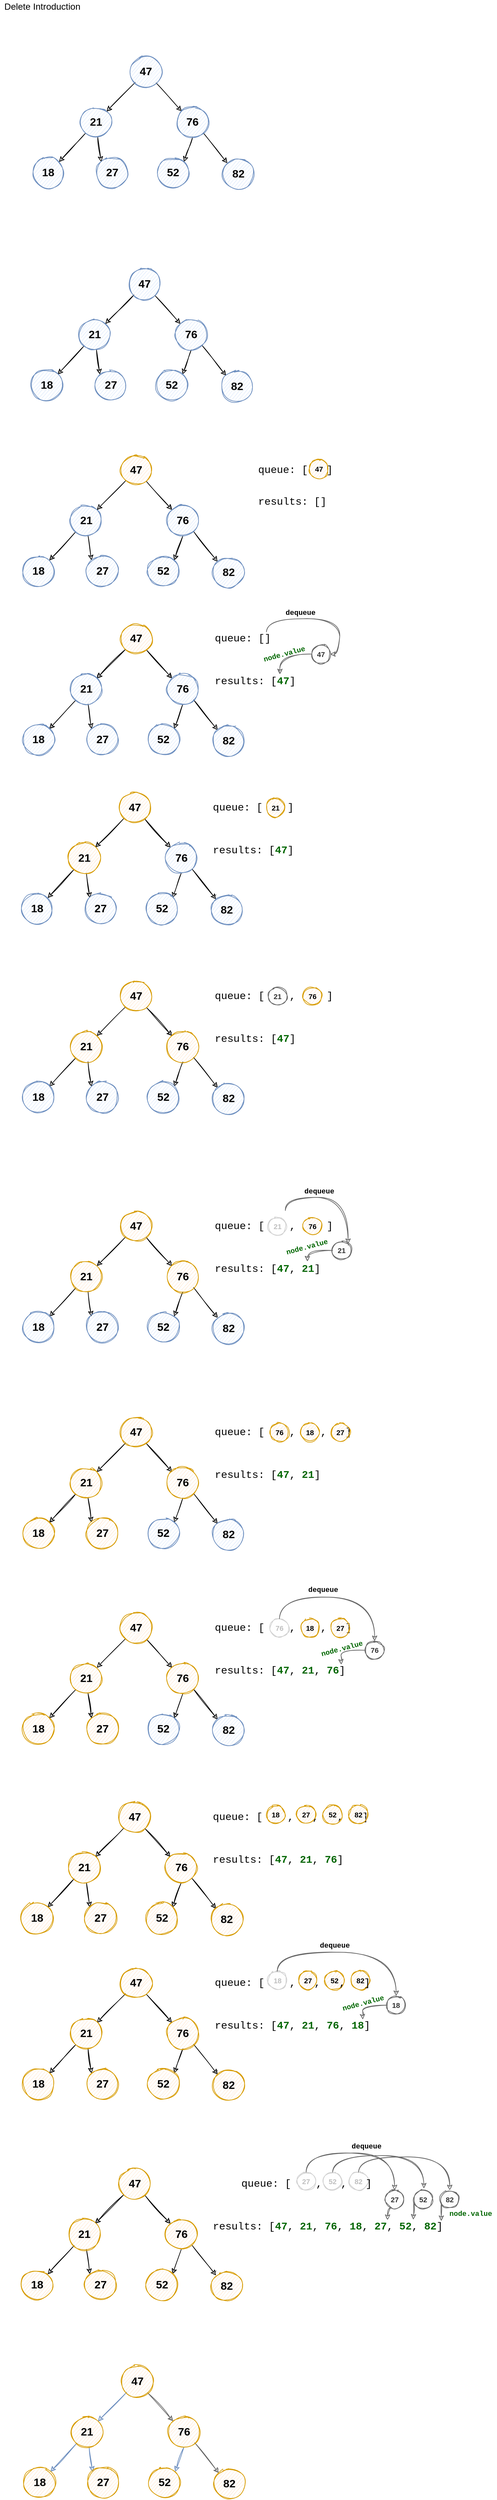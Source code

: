 <mxfile version="13.7.9" type="embed"><diagram id="lMCECdiOliHJ0kIxP1SO" name="Page-1"><mxGraphModel dx="865" dy="-18134" grid="0" gridSize="10" guides="1" tooltips="1" connect="1" arrows="1" fold="1" page="0" pageScale="1" pageWidth="850" pageHeight="1100" background="#ffffff" math="0" shadow="0"><root><mxCell id="0"/><mxCell id="1" parent="0"/><mxCell id="261" style="edgeStyle=none;rounded=0;sketch=1;orthogonalLoop=1;jettySize=auto;html=1;fontColor=#050505;entryX=0;entryY=0;entryDx=0;entryDy=0;strokeColor=#000000;" parent="1" source="263" target="289" edge="1"><mxGeometry relative="1" as="geometry"><mxPoint x="257.883" y="18898.883" as="targetPoint"/></mxGeometry></mxCell><mxCell id="262" style="edgeStyle=none;rounded=0;sketch=1;orthogonalLoop=1;jettySize=auto;html=1;entryX=1;entryY=0;entryDx=0;entryDy=0;fontColor=#050505;strokeColor=#000000;" parent="1" source="263" target="268" edge="1"><mxGeometry relative="1" as="geometry"/></mxCell><mxCell id="263" value="&lt;font style=&quot;font-size: 17px&quot;&gt;47&lt;/font&gt;" style="ellipse;whiteSpace=wrap;html=1;aspect=fixed;fillColor=#dae8fc;strokeColor=#6c8ebf;sketch=1;fontStyle=1;fontColor=#000000;" parent="1" vertex="1"><mxGeometry x="177" y="18814" width="47" height="47" as="geometry"/></mxCell><mxCell id="264" style="edgeStyle=none;rounded=0;sketch=1;orthogonalLoop=1;jettySize=auto;html=1;entryX=1;entryY=0;entryDx=0;entryDy=0;strokeColor=#050505;fontColor=#050505;exitX=0.5;exitY=1;exitDx=0;exitDy=0;" parent="1" source="289" target="271" edge="1"><mxGeometry relative="1" as="geometry"><mxPoint x="196.617" y="18978.883" as="targetPoint"/><mxPoint x="268.888" y="18938.32" as="sourcePoint"/></mxGeometry></mxCell><mxCell id="265" style="edgeStyle=none;rounded=0;sketch=1;orthogonalLoop=1;jettySize=auto;html=1;entryX=0;entryY=0;entryDx=0;entryDy=0;strokeColor=#050505;fontColor=#050505;exitX=1;exitY=1;exitDx=0;exitDy=0;" parent="1" source="289" target="274" edge="1"><mxGeometry relative="1" as="geometry"><mxPoint x="289.286" y="18933.765" as="sourcePoint"/></mxGeometry></mxCell><mxCell id="266" style="edgeStyle=none;rounded=0;sketch=1;orthogonalLoop=1;jettySize=auto;html=1;entryX=1;entryY=0;entryDx=0;entryDy=0;strokeColor=#050505;fontColor=#050505;" parent="1" source="268" target="277" edge="1"><mxGeometry relative="1" as="geometry"/></mxCell><mxCell id="267" style="edgeStyle=none;rounded=0;sketch=1;orthogonalLoop=1;jettySize=auto;html=1;entryX=0;entryY=0;entryDx=0;entryDy=0;strokeColor=#050505;fontColor=#050505;" parent="1" source="268" target="280" edge="1"><mxGeometry relative="1" as="geometry"/></mxCell><mxCell id="268" value="&lt;font style=&quot;font-size: 17px&quot;&gt;21&lt;/font&gt;" style="ellipse;whiteSpace=wrap;html=1;aspect=fixed;fillColor=#dae8fc;strokeColor=#6c8ebf;sketch=1;fontStyle=1;fontColor=#050505;" parent="1" vertex="1"><mxGeometry x="99.5" y="18892" width="47" height="47" as="geometry"/></mxCell><mxCell id="271" value="&lt;font style=&quot;font-size: 17px&quot;&gt;52&lt;/font&gt;" style="ellipse;whiteSpace=wrap;html=1;aspect=fixed;fillColor=#dae8fc;strokeColor=#6c8ebf;sketch=1;fontColor=#000000;fontStyle=1" parent="1" vertex="1"><mxGeometry x="219" y="18970" width="47" height="47" as="geometry"/></mxCell><mxCell id="274" value="&lt;font style=&quot;font-size: 17px&quot;&gt;82&lt;/font&gt;" style="ellipse;whiteSpace=wrap;html=1;aspect=fixed;fillColor=#dae8fc;strokeColor=#6c8ebf;sketch=1;fontStyle=1;fontColor=#050505;" parent="1" vertex="1"><mxGeometry x="319.5" y="18972" width="47" height="47" as="geometry"/></mxCell><mxCell id="277" value="&lt;font style=&quot;font-size: 17px&quot;&gt;18&lt;/font&gt;" style="ellipse;whiteSpace=wrap;html=1;aspect=fixed;fillColor=#dae8fc;strokeColor=#6c8ebf;sketch=1;fontStyle=1;fontColor=#050505;" parent="1" vertex="1"><mxGeometry x="26" y="18970" width="47" height="47" as="geometry"/></mxCell><mxCell id="280" value="&lt;font style=&quot;font-size: 17px&quot;&gt;27&lt;/font&gt;" style="ellipse;whiteSpace=wrap;html=1;aspect=fixed;fillColor=#dae8fc;strokeColor=#6c8ebf;sketch=1;fontStyle=1;fontColor=#000000;" parent="1" vertex="1"><mxGeometry x="124.5" y="18970" width="47" height="47" as="geometry"/></mxCell><mxCell id="289" value="&lt;font style=&quot;font-size: 17px&quot;&gt;76&lt;/font&gt;" style="ellipse;whiteSpace=wrap;html=1;aspect=fixed;fillColor=#dae8fc;strokeColor=#6c8ebf;sketch=1;fontColor=#000000;fontStyle=1" parent="1" vertex="1"><mxGeometry x="249" y="18892" width="47" height="47" as="geometry"/></mxCell><mxCell id="292" value="&lt;font color=&quot;#000000&quot; style=&quot;font-size: 14px&quot;&gt;Delete Introduction&lt;/font&gt;" style="text;html=1;align=center;verticalAlign=middle;resizable=0;points=[];autosize=1;" parent="1" vertex="1"><mxGeometry x="-25" y="18727" width="129" height="19" as="geometry"/></mxCell><mxCell id="369" style="edgeStyle=none;rounded=0;sketch=1;orthogonalLoop=1;jettySize=auto;html=1;fontColor=#050505;entryX=0;entryY=0;entryDx=0;entryDy=0;strokeColor=#000000;" parent="1" source="371" target="397" edge="1"><mxGeometry relative="1" as="geometry"><mxPoint x="255.883" y="19226.883" as="targetPoint"/></mxGeometry></mxCell><mxCell id="370" style="edgeStyle=none;rounded=0;sketch=1;orthogonalLoop=1;jettySize=auto;html=1;entryX=1;entryY=0;entryDx=0;entryDy=0;fontColor=#050505;strokeColor=#000000;" parent="1" source="371" target="376" edge="1"><mxGeometry relative="1" as="geometry"/></mxCell><mxCell id="371" value="&lt;font style=&quot;font-size: 17px&quot;&gt;47&lt;/font&gt;" style="ellipse;whiteSpace=wrap;html=1;aspect=fixed;fillColor=#dae8fc;strokeColor=#6c8ebf;sketch=1;fontStyle=1;fontColor=#000000;" parent="1" vertex="1"><mxGeometry x="175" y="19142" width="47" height="47" as="geometry"/></mxCell><mxCell id="372" style="edgeStyle=none;rounded=0;sketch=1;orthogonalLoop=1;jettySize=auto;html=1;entryX=1;entryY=0;entryDx=0;entryDy=0;strokeColor=#050505;fontColor=#050505;exitX=0.5;exitY=1;exitDx=0;exitDy=0;" parent="1" source="397" target="379" edge="1"><mxGeometry relative="1" as="geometry"><mxPoint x="194.617" y="19306.883" as="targetPoint"/><mxPoint x="266.888" y="19266.32" as="sourcePoint"/></mxGeometry></mxCell><mxCell id="373" style="edgeStyle=none;rounded=0;sketch=1;orthogonalLoop=1;jettySize=auto;html=1;entryX=0;entryY=0;entryDx=0;entryDy=0;strokeColor=#050505;fontColor=#050505;exitX=1;exitY=1;exitDx=0;exitDy=0;" parent="1" source="397" target="382" edge="1"><mxGeometry relative="1" as="geometry"><mxPoint x="287.286" y="19261.765" as="sourcePoint"/></mxGeometry></mxCell><mxCell id="374" style="edgeStyle=none;rounded=0;sketch=1;orthogonalLoop=1;jettySize=auto;html=1;entryX=1;entryY=0;entryDx=0;entryDy=0;strokeColor=#050505;fontColor=#050505;" parent="1" source="376" target="385" edge="1"><mxGeometry relative="1" as="geometry"/></mxCell><mxCell id="375" style="edgeStyle=none;rounded=0;sketch=1;orthogonalLoop=1;jettySize=auto;html=1;entryX=0;entryY=0;entryDx=0;entryDy=0;strokeColor=#050505;fontColor=#050505;" parent="1" source="376" target="388" edge="1"><mxGeometry relative="1" as="geometry"/></mxCell><mxCell id="376" value="&lt;font style=&quot;font-size: 17px&quot;&gt;21&lt;/font&gt;" style="ellipse;whiteSpace=wrap;html=1;aspect=fixed;fillColor=#dae8fc;strokeColor=#6c8ebf;sketch=1;fontStyle=1;fontColor=#050505;" parent="1" vertex="1"><mxGeometry x="97.5" y="19220" width="47" height="47" as="geometry"/></mxCell><mxCell id="379" value="&lt;font style=&quot;font-size: 17px&quot;&gt;52&lt;/font&gt;" style="ellipse;whiteSpace=wrap;html=1;aspect=fixed;fillColor=#dae8fc;strokeColor=#6c8ebf;sketch=1;fontColor=#000000;fontStyle=1" parent="1" vertex="1"><mxGeometry x="217" y="19298" width="47" height="47" as="geometry"/></mxCell><mxCell id="382" value="&lt;font style=&quot;font-size: 17px&quot;&gt;82&lt;/font&gt;" style="ellipse;whiteSpace=wrap;html=1;aspect=fixed;fillColor=#dae8fc;strokeColor=#6c8ebf;sketch=1;fontStyle=1;fontColor=#050505;" parent="1" vertex="1"><mxGeometry x="317.5" y="19300" width="47" height="47" as="geometry"/></mxCell><mxCell id="385" value="&lt;font style=&quot;font-size: 17px&quot;&gt;18&lt;/font&gt;" style="ellipse;whiteSpace=wrap;html=1;aspect=fixed;fillColor=#dae8fc;strokeColor=#6c8ebf;sketch=1;fontStyle=1;fontColor=#050505;" parent="1" vertex="1"><mxGeometry x="24" y="19298" width="47" height="47" as="geometry"/></mxCell><mxCell id="388" value="&lt;font style=&quot;font-size: 17px&quot;&gt;27&lt;/font&gt;" style="ellipse;whiteSpace=wrap;html=1;aspect=fixed;fillColor=#dae8fc;strokeColor=#6c8ebf;sketch=1;fontStyle=1;fontColor=#000000;" parent="1" vertex="1"><mxGeometry x="122.5" y="19298" width="47" height="47" as="geometry"/></mxCell><mxCell id="397" value="&lt;font style=&quot;font-size: 17px&quot;&gt;76&lt;/font&gt;" style="ellipse;whiteSpace=wrap;html=1;aspect=fixed;fillColor=#dae8fc;strokeColor=#6c8ebf;sketch=1;fontColor=#000000;fontStyle=1" parent="1" vertex="1"><mxGeometry x="247" y="19220" width="47" height="47" as="geometry"/></mxCell><mxCell id="652" style="edgeStyle=none;rounded=0;sketch=1;orthogonalLoop=1;jettySize=auto;html=1;fontColor=#050505;entryX=0;entryY=0;entryDx=0;entryDy=0;strokeColor=#000000;" parent="1" source="654" target="664" edge="1"><mxGeometry relative="1" as="geometry"><mxPoint x="242.883" y="19513.883" as="targetPoint"/></mxGeometry></mxCell><mxCell id="653" style="edgeStyle=none;rounded=0;sketch=1;orthogonalLoop=1;jettySize=auto;html=1;entryX=1;entryY=0;entryDx=0;entryDy=0;fontColor=#050505;strokeColor=#000000;" parent="1" source="654" target="659" edge="1"><mxGeometry relative="1" as="geometry"/></mxCell><mxCell id="654" value="&lt;font style=&quot;font-size: 17px&quot;&gt;47&lt;/font&gt;" style="ellipse;whiteSpace=wrap;html=1;aspect=fixed;fillColor=#ffe6cc;strokeColor=#d79b00;sketch=1;fontStyle=1;fontColor=#000000;" parent="1" vertex="1"><mxGeometry x="162" y="19429" width="47" height="47" as="geometry"/></mxCell><mxCell id="655" style="edgeStyle=none;rounded=0;sketch=1;orthogonalLoop=1;jettySize=auto;html=1;entryX=1;entryY=0;entryDx=0;entryDy=0;strokeColor=#050505;fontColor=#050505;exitX=0.5;exitY=1;exitDx=0;exitDy=0;" parent="1" source="664" target="660" edge="1"><mxGeometry relative="1" as="geometry"><mxPoint x="181.617" y="19593.883" as="targetPoint"/><mxPoint x="253.888" y="19553.32" as="sourcePoint"/></mxGeometry></mxCell><mxCell id="656" style="edgeStyle=none;rounded=0;sketch=1;orthogonalLoop=1;jettySize=auto;html=1;entryX=0;entryY=0;entryDx=0;entryDy=0;strokeColor=#050505;fontColor=#050505;exitX=1;exitY=1;exitDx=0;exitDy=0;" parent="1" source="664" target="661" edge="1"><mxGeometry relative="1" as="geometry"><mxPoint x="274.286" y="19548.765" as="sourcePoint"/></mxGeometry></mxCell><mxCell id="657" style="edgeStyle=none;rounded=0;sketch=1;orthogonalLoop=1;jettySize=auto;html=1;entryX=1;entryY=0;entryDx=0;entryDy=0;strokeColor=#050505;fontColor=#050505;" parent="1" source="659" target="662" edge="1"><mxGeometry relative="1" as="geometry"/></mxCell><mxCell id="658" style="edgeStyle=none;rounded=0;sketch=1;orthogonalLoop=1;jettySize=auto;html=1;entryX=0;entryY=0;entryDx=0;entryDy=0;strokeColor=#050505;fontColor=#050505;" parent="1" source="659" target="663" edge="1"><mxGeometry relative="1" as="geometry"/></mxCell><mxCell id="659" value="&lt;font style=&quot;font-size: 17px&quot;&gt;21&lt;/font&gt;" style="ellipse;whiteSpace=wrap;html=1;aspect=fixed;fillColor=#dae8fc;strokeColor=#6c8ebf;sketch=1;fontStyle=1;fontColor=#050505;" parent="1" vertex="1"><mxGeometry x="84.5" y="19507" width="47" height="47" as="geometry"/></mxCell><mxCell id="660" value="&lt;font style=&quot;font-size: 17px&quot;&gt;52&lt;/font&gt;" style="ellipse;whiteSpace=wrap;html=1;aspect=fixed;fillColor=#dae8fc;strokeColor=#6c8ebf;sketch=1;fontColor=#000000;fontStyle=1" parent="1" vertex="1"><mxGeometry x="204" y="19585" width="47" height="47" as="geometry"/></mxCell><mxCell id="661" value="&lt;font style=&quot;font-size: 17px&quot;&gt;82&lt;/font&gt;" style="ellipse;whiteSpace=wrap;html=1;aspect=fixed;fillColor=#dae8fc;strokeColor=#6c8ebf;sketch=1;fontStyle=1;fontColor=#050505;" parent="1" vertex="1"><mxGeometry x="304.5" y="19587" width="47" height="47" as="geometry"/></mxCell><mxCell id="662" value="&lt;font style=&quot;font-size: 17px&quot;&gt;18&lt;/font&gt;" style="ellipse;whiteSpace=wrap;html=1;aspect=fixed;fillColor=#dae8fc;strokeColor=#6c8ebf;sketch=1;fontStyle=1;fontColor=#050505;" parent="1" vertex="1"><mxGeometry x="11" y="19585" width="47" height="47" as="geometry"/></mxCell><mxCell id="663" value="&lt;font style=&quot;font-size: 17px&quot;&gt;27&lt;/font&gt;" style="ellipse;whiteSpace=wrap;html=1;aspect=fixed;fillColor=#dae8fc;strokeColor=#6c8ebf;sketch=1;fontStyle=1;fontColor=#000000;" parent="1" vertex="1"><mxGeometry x="109.5" y="19585" width="47" height="47" as="geometry"/></mxCell><mxCell id="664" value="&lt;font style=&quot;font-size: 17px&quot;&gt;76&lt;/font&gt;" style="ellipse;whiteSpace=wrap;html=1;aspect=fixed;fillColor=#dae8fc;strokeColor=#6c8ebf;sketch=1;fontColor=#000000;fontStyle=1" parent="1" vertex="1"><mxGeometry x="234" y="19507" width="47" height="47" as="geometry"/></mxCell><mxCell id="665" value="queue: [&amp;nbsp; &amp;nbsp;]" style="text;html=1;strokeColor=none;fillColor=none;align=left;verticalAlign=middle;whiteSpace=wrap;rounded=0;fontColor=#000000;fontSize=16;fontFamily=Courier New;" parent="1" vertex="1"><mxGeometry x="372" y="19442.5" width="204.5" height="20" as="geometry"/></mxCell><mxCell id="666" value="results: []" style="text;html=1;strokeColor=none;fillColor=none;align=left;verticalAlign=middle;whiteSpace=wrap;rounded=0;fontColor=#000000;fontSize=16;fontFamily=Courier New;" parent="1" vertex="1"><mxGeometry x="372" y="19492" width="115" height="20" as="geometry"/></mxCell><mxCell id="668" value="&lt;font style=&quot;font-size: 11px;&quot;&gt;47&lt;/font&gt;" style="ellipse;whiteSpace=wrap;html=1;aspect=fixed;fillColor=#ffe6cc;strokeColor=#d79b00;sketch=1;fontStyle=1;fontColor=#000000;fontSize=11;" parent="1" vertex="1"><mxGeometry x="453.75" y="19437" width="28" height="28" as="geometry"/></mxCell><mxCell id="669" style="edgeStyle=none;rounded=0;sketch=1;orthogonalLoop=1;jettySize=auto;html=1;fontColor=#050505;entryX=0;entryY=0;entryDx=0;entryDy=0;strokeColor=#000000;" parent="1" source="671" target="681" edge="1"><mxGeometry relative="1" as="geometry"><mxPoint x="242.883" y="19773.883" as="targetPoint"/></mxGeometry></mxCell><mxCell id="670" style="edgeStyle=none;rounded=0;sketch=1;orthogonalLoop=1;jettySize=auto;html=1;entryX=1;entryY=0;entryDx=0;entryDy=0;fontColor=#050505;strokeColor=#000000;" parent="1" source="671" target="676" edge="1"><mxGeometry relative="1" as="geometry"/></mxCell><mxCell id="671" value="&lt;font style=&quot;font-size: 17px&quot;&gt;47&lt;/font&gt;" style="ellipse;whiteSpace=wrap;html=1;aspect=fixed;fillColor=#ffe6cc;strokeColor=#d79b00;sketch=1;fontStyle=1;fontColor=#000000;" parent="1" vertex="1"><mxGeometry x="162" y="19689" width="47" height="47" as="geometry"/></mxCell><mxCell id="672" style="edgeStyle=none;rounded=0;sketch=1;orthogonalLoop=1;jettySize=auto;html=1;entryX=1;entryY=0;entryDx=0;entryDy=0;strokeColor=#050505;fontColor=#050505;exitX=0.5;exitY=1;exitDx=0;exitDy=0;" parent="1" source="681" target="677" edge="1"><mxGeometry relative="1" as="geometry"><mxPoint x="181.617" y="19853.883" as="targetPoint"/><mxPoint x="253.888" y="19813.32" as="sourcePoint"/></mxGeometry></mxCell><mxCell id="673" style="edgeStyle=none;rounded=0;sketch=1;orthogonalLoop=1;jettySize=auto;html=1;entryX=0;entryY=0;entryDx=0;entryDy=0;strokeColor=#050505;fontColor=#050505;exitX=1;exitY=1;exitDx=0;exitDy=0;" parent="1" source="681" target="678" edge="1"><mxGeometry relative="1" as="geometry"><mxPoint x="274.286" y="19808.765" as="sourcePoint"/></mxGeometry></mxCell><mxCell id="674" style="edgeStyle=none;rounded=0;sketch=1;orthogonalLoop=1;jettySize=auto;html=1;entryX=1;entryY=0;entryDx=0;entryDy=0;strokeColor=#050505;fontColor=#050505;" parent="1" source="676" target="679" edge="1"><mxGeometry relative="1" as="geometry"/></mxCell><mxCell id="675" style="edgeStyle=none;rounded=0;sketch=1;orthogonalLoop=1;jettySize=auto;html=1;entryX=0;entryY=0;entryDx=0;entryDy=0;strokeColor=#050505;fontColor=#050505;" parent="1" source="676" target="680" edge="1"><mxGeometry relative="1" as="geometry"/></mxCell><mxCell id="676" value="&lt;font style=&quot;font-size: 17px&quot;&gt;21&lt;/font&gt;" style="ellipse;whiteSpace=wrap;html=1;aspect=fixed;fillColor=#dae8fc;strokeColor=#6c8ebf;sketch=1;fontStyle=1;fontColor=#050505;" parent="1" vertex="1"><mxGeometry x="84.5" y="19767" width="47" height="47" as="geometry"/></mxCell><mxCell id="677" value="&lt;font style=&quot;font-size: 17px&quot;&gt;52&lt;/font&gt;" style="ellipse;whiteSpace=wrap;html=1;aspect=fixed;fillColor=#dae8fc;strokeColor=#6c8ebf;sketch=1;fontColor=#000000;fontStyle=1" parent="1" vertex="1"><mxGeometry x="204" y="19845" width="47" height="47" as="geometry"/></mxCell><mxCell id="678" value="&lt;font style=&quot;font-size: 17px&quot;&gt;82&lt;/font&gt;" style="ellipse;whiteSpace=wrap;html=1;aspect=fixed;fillColor=#dae8fc;strokeColor=#6c8ebf;sketch=1;fontStyle=1;fontColor=#050505;" parent="1" vertex="1"><mxGeometry x="304.5" y="19847" width="47" height="47" as="geometry"/></mxCell><mxCell id="679" value="&lt;font style=&quot;font-size: 17px&quot;&gt;18&lt;/font&gt;" style="ellipse;whiteSpace=wrap;html=1;aspect=fixed;fillColor=#dae8fc;strokeColor=#6c8ebf;sketch=1;fontStyle=1;fontColor=#050505;" parent="1" vertex="1"><mxGeometry x="11" y="19845" width="47" height="47" as="geometry"/></mxCell><mxCell id="680" value="&lt;font style=&quot;font-size: 17px&quot;&gt;27&lt;/font&gt;" style="ellipse;whiteSpace=wrap;html=1;aspect=fixed;fillColor=#dae8fc;strokeColor=#6c8ebf;sketch=1;fontStyle=1;fontColor=#000000;" parent="1" vertex="1"><mxGeometry x="109.5" y="19845" width="47" height="47" as="geometry"/></mxCell><mxCell id="681" value="&lt;font style=&quot;font-size: 17px&quot;&gt;76&lt;/font&gt;" style="ellipse;whiteSpace=wrap;html=1;aspect=fixed;fillColor=#dae8fc;strokeColor=#6c8ebf;sketch=1;fontColor=#000000;fontStyle=1" parent="1" vertex="1"><mxGeometry x="234" y="19767" width="47" height="47" as="geometry"/></mxCell><mxCell id="686" style="edgeStyle=orthogonalEdgeStyle;rounded=0;orthogonalLoop=1;jettySize=auto;html=1;entryX=1;entryY=0.5;entryDx=0;entryDy=0;fontFamily=Courier New;fontSize=11;fontColor=#000000;strokeColor=#666666;curved=1;sketch=1;exitX=0.402;exitY=-0.011;exitDx=0;exitDy=0;exitPerimeter=0;fillColor=#f5f5f5;" parent="1" source="682" target="684" edge="1"><mxGeometry relative="1" as="geometry"><Array as="points"><mxPoint x="387" y="19682"/><mxPoint x="500" y="19682"/><mxPoint x="500" y="19736"/></Array></mxGeometry></mxCell><mxCell id="682" value="queue: []" style="text;html=1;strokeColor=none;fillColor=none;align=left;verticalAlign=middle;whiteSpace=wrap;rounded=0;fontColor=#000000;fontSize=16;fontFamily=Courier New;" parent="1" vertex="1"><mxGeometry x="304.5" y="19702.5" width="204.5" height="20" as="geometry"/></mxCell><mxCell id="683" value="results: [&lt;b&gt;&lt;font color=&quot;#006600&quot;&gt;47&lt;/font&gt;&lt;/b&gt;]" style="text;html=1;strokeColor=none;fillColor=none;align=left;verticalAlign=middle;whiteSpace=wrap;rounded=0;fontColor=#000000;fontSize=16;fontFamily=Courier New;" parent="1" vertex="1"><mxGeometry x="304.5" y="19769" width="150" height="20" as="geometry"/></mxCell><mxCell id="688" style="edgeStyle=orthogonalEdgeStyle;curved=1;rounded=0;sketch=1;orthogonalLoop=1;jettySize=auto;html=1;entryX=0.687;entryY=-0.06;entryDx=0;entryDy=0;entryPerimeter=0;strokeColor=#666666;fontFamily=Courier New;fontSize=11;fontColor=#000000;exitX=0;exitY=0.5;exitDx=0;exitDy=0;fillColor=#f5f5f5;" parent="1" source="684" target="683" edge="1"><mxGeometry relative="1" as="geometry"><Array as="points"><mxPoint x="408" y="19736"/></Array></mxGeometry></mxCell><mxCell id="684" value="&lt;font style=&quot;font-size: 11px;&quot;&gt;47&lt;/font&gt;" style="ellipse;whiteSpace=wrap;html=1;aspect=fixed;fillColor=#f5f5f5;strokeColor=#666666;sketch=1;fontStyle=1;fontColor=#333333;fontSize=11;" parent="1" vertex="1"><mxGeometry x="457" y="19722.5" width="28" height="28" as="geometry"/></mxCell><mxCell id="687" value="dequeue" style="text;html=1;align=center;verticalAlign=middle;resizable=0;points=[];autosize=1;fontSize=11;fontFamily=Courier New;fontColor=#000000;fontStyle=1" parent="1" vertex="1"><mxGeometry x="409" y="19664" width="59" height="17" as="geometry"/></mxCell><mxCell id="689" value="&lt;font color=&quot;#006600&quot;&gt;&lt;b&gt;node.value&lt;/b&gt;&lt;/font&gt;" style="text;html=1;align=center;verticalAlign=middle;resizable=0;points=[];autosize=1;fontSize=11;fontFamily=Courier New;fontColor=#000000;rotation=-15;fontStyle=0" parent="1" vertex="1"><mxGeometry x="373.75" y="19728" width="80" height="17" as="geometry"/></mxCell><mxCell id="691" style="edgeStyle=none;rounded=0;sketch=1;orthogonalLoop=1;jettySize=auto;html=1;fontColor=#050505;entryX=0;entryY=0;entryDx=0;entryDy=0;strokeColor=#000000;" parent="1" source="693" target="703" edge="1"><mxGeometry relative="1" as="geometry"><mxPoint x="240.383" y="20034.883" as="targetPoint"/></mxGeometry></mxCell><mxCell id="692" style="edgeStyle=none;rounded=0;sketch=1;orthogonalLoop=1;jettySize=auto;html=1;entryX=1;entryY=0;entryDx=0;entryDy=0;fontColor=#050505;strokeColor=#000000;" parent="1" source="693" target="698" edge="1"><mxGeometry relative="1" as="geometry"/></mxCell><mxCell id="693" value="&lt;font style=&quot;font-size: 17px&quot;&gt;47&lt;/font&gt;" style="ellipse;whiteSpace=wrap;html=1;aspect=fixed;fillColor=#ffe6cc;strokeColor=#d79b00;sketch=1;fontStyle=1;fontColor=#000000;" parent="1" vertex="1"><mxGeometry x="159.5" y="19950" width="47" height="47" as="geometry"/></mxCell><mxCell id="694" style="edgeStyle=none;rounded=0;sketch=1;orthogonalLoop=1;jettySize=auto;html=1;entryX=1;entryY=0;entryDx=0;entryDy=0;strokeColor=#050505;fontColor=#050505;exitX=0.5;exitY=1;exitDx=0;exitDy=0;" parent="1" source="703" target="699" edge="1"><mxGeometry relative="1" as="geometry"><mxPoint x="179.117" y="20114.883" as="targetPoint"/><mxPoint x="251.388" y="20074.32" as="sourcePoint"/></mxGeometry></mxCell><mxCell id="695" style="edgeStyle=none;rounded=0;sketch=1;orthogonalLoop=1;jettySize=auto;html=1;entryX=0;entryY=0;entryDx=0;entryDy=0;strokeColor=#050505;fontColor=#050505;exitX=1;exitY=1;exitDx=0;exitDy=0;" parent="1" source="703" target="700" edge="1"><mxGeometry relative="1" as="geometry"><mxPoint x="271.786" y="20069.765" as="sourcePoint"/></mxGeometry></mxCell><mxCell id="696" style="edgeStyle=none;rounded=0;sketch=1;orthogonalLoop=1;jettySize=auto;html=1;entryX=1;entryY=0;entryDx=0;entryDy=0;strokeColor=#050505;fontColor=#050505;" parent="1" source="698" target="701" edge="1"><mxGeometry relative="1" as="geometry"/></mxCell><mxCell id="697" style="edgeStyle=none;rounded=0;sketch=1;orthogonalLoop=1;jettySize=auto;html=1;entryX=0;entryY=0;entryDx=0;entryDy=0;strokeColor=#050505;fontColor=#050505;" parent="1" source="698" target="702" edge="1"><mxGeometry relative="1" as="geometry"/></mxCell><mxCell id="698" value="&lt;font style=&quot;font-size: 17px&quot;&gt;21&lt;/font&gt;" style="ellipse;whiteSpace=wrap;html=1;aspect=fixed;fillColor=#ffe6cc;strokeColor=#d79b00;sketch=1;fontStyle=1;fontColor=#000000;" parent="1" vertex="1"><mxGeometry x="82" y="20028" width="47" height="47" as="geometry"/></mxCell><mxCell id="699" value="&lt;font style=&quot;font-size: 17px&quot;&gt;52&lt;/font&gt;" style="ellipse;whiteSpace=wrap;html=1;aspect=fixed;fillColor=#dae8fc;strokeColor=#6c8ebf;sketch=1;fontColor=#000000;fontStyle=1" parent="1" vertex="1"><mxGeometry x="201.5" y="20106" width="47" height="47" as="geometry"/></mxCell><mxCell id="700" value="&lt;font style=&quot;font-size: 17px&quot;&gt;82&lt;/font&gt;" style="ellipse;whiteSpace=wrap;html=1;aspect=fixed;fillColor=#dae8fc;strokeColor=#6c8ebf;sketch=1;fontStyle=1;fontColor=#050505;" parent="1" vertex="1"><mxGeometry x="302" y="20108" width="47" height="47" as="geometry"/></mxCell><mxCell id="701" value="&lt;font style=&quot;font-size: 17px&quot;&gt;18&lt;/font&gt;" style="ellipse;whiteSpace=wrap;html=1;aspect=fixed;fillColor=#dae8fc;strokeColor=#6c8ebf;sketch=1;fontStyle=1;fontColor=#050505;" parent="1" vertex="1"><mxGeometry x="8.5" y="20106" width="47" height="47" as="geometry"/></mxCell><mxCell id="702" value="&lt;font style=&quot;font-size: 17px&quot;&gt;27&lt;/font&gt;" style="ellipse;whiteSpace=wrap;html=1;aspect=fixed;fillColor=#dae8fc;strokeColor=#6c8ebf;sketch=1;fontStyle=1;fontColor=#000000;" parent="1" vertex="1"><mxGeometry x="107" y="20106" width="47" height="47" as="geometry"/></mxCell><mxCell id="703" value="&lt;font style=&quot;font-size: 17px&quot;&gt;76&lt;/font&gt;" style="ellipse;whiteSpace=wrap;html=1;aspect=fixed;fillColor=#dae8fc;strokeColor=#6c8ebf;sketch=1;fontColor=#000000;fontStyle=1" parent="1" vertex="1"><mxGeometry x="231.5" y="20028" width="47" height="47" as="geometry"/></mxCell><mxCell id="705" value="queue: [&amp;nbsp; &amp;nbsp; ]" style="text;html=1;strokeColor=none;fillColor=none;align=left;verticalAlign=middle;whiteSpace=wrap;rounded=0;fontColor=#000000;fontSize=16;fontFamily=Courier New;" parent="1" vertex="1"><mxGeometry x="302" y="19963.5" width="204.5" height="20" as="geometry"/></mxCell><mxCell id="706" value="results: [&lt;b&gt;&lt;font color=&quot;#006600&quot;&gt;47&lt;/font&gt;&lt;/b&gt;]" style="text;html=1;strokeColor=none;fillColor=none;align=left;verticalAlign=middle;whiteSpace=wrap;rounded=0;fontColor=#000000;fontSize=16;fontFamily=Courier New;" parent="1" vertex="1"><mxGeometry x="302" y="20030" width="150" height="20" as="geometry"/></mxCell><mxCell id="711" value="&lt;font style=&quot;font-size: 11px&quot;&gt;21&lt;/font&gt;" style="ellipse;whiteSpace=wrap;html=1;aspect=fixed;fillColor=#ffe6cc;strokeColor=#d79b00;sketch=1;fontStyle=1;fontColor=#000000;fontSize=11;" parent="1" vertex="1"><mxGeometry x="387" y="19959.5" width="28" height="28" as="geometry"/></mxCell><mxCell id="712" style="edgeStyle=none;rounded=0;sketch=1;orthogonalLoop=1;jettySize=auto;html=1;fontColor=#050505;entryX=0;entryY=0;entryDx=0;entryDy=0;strokeColor=#000000;" parent="1" source="714" target="724" edge="1"><mxGeometry relative="1" as="geometry"><mxPoint x="242.883" y="20680.883" as="targetPoint"/></mxGeometry></mxCell><mxCell id="713" style="edgeStyle=none;rounded=0;sketch=1;orthogonalLoop=1;jettySize=auto;html=1;entryX=1;entryY=0;entryDx=0;entryDy=0;fontColor=#050505;strokeColor=#000000;" parent="1" source="714" target="719" edge="1"><mxGeometry relative="1" as="geometry"/></mxCell><mxCell id="714" value="&lt;font style=&quot;font-size: 17px&quot;&gt;47&lt;/font&gt;" style="ellipse;whiteSpace=wrap;html=1;aspect=fixed;fillColor=#ffe6cc;strokeColor=#d79b00;sketch=1;fontStyle=1;fontColor=#000000;" parent="1" vertex="1"><mxGeometry x="162" y="20596" width="47" height="47" as="geometry"/></mxCell><mxCell id="715" style="edgeStyle=none;rounded=0;sketch=1;orthogonalLoop=1;jettySize=auto;html=1;entryX=1;entryY=0;entryDx=0;entryDy=0;strokeColor=#050505;fontColor=#050505;exitX=0.5;exitY=1;exitDx=0;exitDy=0;" parent="1" source="724" target="720" edge="1"><mxGeometry relative="1" as="geometry"><mxPoint x="181.617" y="20760.883" as="targetPoint"/><mxPoint x="253.888" y="20720.32" as="sourcePoint"/></mxGeometry></mxCell><mxCell id="716" style="edgeStyle=none;rounded=0;sketch=1;orthogonalLoop=1;jettySize=auto;html=1;entryX=0;entryY=0;entryDx=0;entryDy=0;strokeColor=#050505;fontColor=#050505;exitX=1;exitY=1;exitDx=0;exitDy=0;" parent="1" source="724" target="721" edge="1"><mxGeometry relative="1" as="geometry"><mxPoint x="274.286" y="20715.765" as="sourcePoint"/></mxGeometry></mxCell><mxCell id="717" style="edgeStyle=none;rounded=0;sketch=1;orthogonalLoop=1;jettySize=auto;html=1;entryX=1;entryY=0;entryDx=0;entryDy=0;strokeColor=#050505;fontColor=#050505;" parent="1" source="719" target="722" edge="1"><mxGeometry relative="1" as="geometry"/></mxCell><mxCell id="718" style="edgeStyle=none;rounded=0;sketch=1;orthogonalLoop=1;jettySize=auto;html=1;entryX=0;entryY=0;entryDx=0;entryDy=0;strokeColor=#050505;fontColor=#050505;" parent="1" source="719" target="723" edge="1"><mxGeometry relative="1" as="geometry"/></mxCell><mxCell id="719" value="&lt;font style=&quot;font-size: 17px&quot;&gt;21&lt;/font&gt;" style="ellipse;whiteSpace=wrap;html=1;aspect=fixed;fillColor=#ffe6cc;strokeColor=#d79b00;sketch=1;fontStyle=1;fontColor=#000000;" parent="1" vertex="1"><mxGeometry x="84.5" y="20674" width="47" height="47" as="geometry"/></mxCell><mxCell id="720" value="&lt;font style=&quot;font-size: 17px&quot;&gt;52&lt;/font&gt;" style="ellipse;whiteSpace=wrap;html=1;aspect=fixed;fillColor=#dae8fc;strokeColor=#6c8ebf;sketch=1;fontColor=#000000;fontStyle=1" parent="1" vertex="1"><mxGeometry x="204" y="20752" width="47" height="47" as="geometry"/></mxCell><mxCell id="721" value="&lt;font style=&quot;font-size: 17px&quot;&gt;82&lt;/font&gt;" style="ellipse;whiteSpace=wrap;html=1;aspect=fixed;fillColor=#dae8fc;strokeColor=#6c8ebf;sketch=1;fontStyle=1;fontColor=#050505;" parent="1" vertex="1"><mxGeometry x="304.5" y="20754" width="47" height="47" as="geometry"/></mxCell><mxCell id="722" value="&lt;font style=&quot;font-size: 17px&quot;&gt;18&lt;/font&gt;" style="ellipse;whiteSpace=wrap;html=1;aspect=fixed;fillColor=#dae8fc;strokeColor=#6c8ebf;sketch=1;fontStyle=1;fontColor=#050505;" parent="1" vertex="1"><mxGeometry x="11" y="20752" width="47" height="47" as="geometry"/></mxCell><mxCell id="723" value="&lt;font style=&quot;font-size: 17px&quot;&gt;27&lt;/font&gt;" style="ellipse;whiteSpace=wrap;html=1;aspect=fixed;fillColor=#dae8fc;strokeColor=#6c8ebf;sketch=1;fontStyle=1;fontColor=#000000;" parent="1" vertex="1"><mxGeometry x="109.5" y="20752" width="47" height="47" as="geometry"/></mxCell><mxCell id="724" value="&lt;font style=&quot;font-size: 17px&quot;&gt;76&lt;/font&gt;" style="ellipse;whiteSpace=wrap;html=1;aspect=fixed;fillColor=#ffe6cc;strokeColor=#d79b00;sketch=1;fontStyle=1;fontColor=#000000;" parent="1" vertex="1"><mxGeometry x="234" y="20674" width="47" height="47" as="geometry"/></mxCell><mxCell id="725" value="queue: [&amp;nbsp; &amp;nbsp; ,&amp;nbsp; &amp;nbsp; &amp;nbsp;]" style="text;html=1;strokeColor=none;fillColor=none;align=left;verticalAlign=middle;whiteSpace=wrap;rounded=0;fontColor=#000000;fontSize=16;fontFamily=Courier New;" parent="1" vertex="1"><mxGeometry x="304.5" y="20609.5" width="204.5" height="20" as="geometry"/></mxCell><mxCell id="726" value="results: [&lt;b&gt;&lt;font color=&quot;#006600&quot;&gt;47&lt;/font&gt;&lt;/b&gt;,&amp;nbsp;&lt;b&gt;&lt;font color=&quot;#006600&quot;&gt;21&lt;/font&gt;&lt;/b&gt;]" style="text;html=1;strokeColor=none;fillColor=none;align=left;verticalAlign=middle;whiteSpace=wrap;rounded=0;fontColor=#000000;fontSize=16;fontFamily=Courier New;" parent="1" vertex="1"><mxGeometry x="304.5" y="20676" width="228.5" height="20" as="geometry"/></mxCell><mxCell id="727" value="&lt;font style=&quot;font-size: 11px&quot;&gt;21&lt;/font&gt;" style="ellipse;whiteSpace=wrap;html=1;aspect=fixed;fillColor=#f5f5f5;strokeColor=#666666;sketch=1;fontStyle=1;fontColor=#333333;fontSize=11;opacity=30;textOpacity=30;" parent="1" vertex="1"><mxGeometry x="389.5" y="20605.5" width="28" height="28" as="geometry"/></mxCell><mxCell id="728" value="&lt;font style=&quot;font-size: 11px&quot;&gt;76&lt;/font&gt;" style="ellipse;whiteSpace=wrap;html=1;aspect=fixed;fillColor=#ffe6cc;strokeColor=#d79b00;sketch=1;fontStyle=1;fontColor=#000000;fontSize=11;" parent="1" vertex="1"><mxGeometry x="444" y="20605.5" width="28" height="28" as="geometry"/></mxCell><mxCell id="730" style="edgeStyle=none;rounded=0;sketch=1;orthogonalLoop=1;jettySize=auto;html=1;fontColor=#050505;entryX=0;entryY=0;entryDx=0;entryDy=0;strokeColor=#000000;" parent="1" source="732" target="742" edge="1"><mxGeometry relative="1" as="geometry"><mxPoint x="242.883" y="20325.883" as="targetPoint"/></mxGeometry></mxCell><mxCell id="731" style="edgeStyle=none;rounded=0;sketch=1;orthogonalLoop=1;jettySize=auto;html=1;entryX=1;entryY=0;entryDx=0;entryDy=0;fontColor=#050505;strokeColor=#000000;" parent="1" source="732" target="737" edge="1"><mxGeometry relative="1" as="geometry"/></mxCell><mxCell id="732" value="&lt;font style=&quot;font-size: 17px&quot;&gt;47&lt;/font&gt;" style="ellipse;whiteSpace=wrap;html=1;aspect=fixed;fillColor=#ffe6cc;strokeColor=#d79b00;sketch=1;fontStyle=1;fontColor=#000000;" parent="1" vertex="1"><mxGeometry x="162" y="20241" width="47" height="47" as="geometry"/></mxCell><mxCell id="733" style="edgeStyle=none;rounded=0;sketch=1;orthogonalLoop=1;jettySize=auto;html=1;entryX=1;entryY=0;entryDx=0;entryDy=0;strokeColor=#050505;fontColor=#050505;exitX=0.5;exitY=1;exitDx=0;exitDy=0;" parent="1" source="742" target="738" edge="1"><mxGeometry relative="1" as="geometry"><mxPoint x="181.617" y="20405.883" as="targetPoint"/><mxPoint x="253.888" y="20365.32" as="sourcePoint"/></mxGeometry></mxCell><mxCell id="734" style="edgeStyle=none;rounded=0;sketch=1;orthogonalLoop=1;jettySize=auto;html=1;entryX=0;entryY=0;entryDx=0;entryDy=0;strokeColor=#050505;fontColor=#050505;exitX=1;exitY=1;exitDx=0;exitDy=0;" parent="1" source="742" target="739" edge="1"><mxGeometry relative="1" as="geometry"><mxPoint x="274.286" y="20360.765" as="sourcePoint"/></mxGeometry></mxCell><mxCell id="735" style="edgeStyle=none;rounded=0;sketch=1;orthogonalLoop=1;jettySize=auto;html=1;entryX=1;entryY=0;entryDx=0;entryDy=0;strokeColor=#050505;fontColor=#050505;" parent="1" source="737" target="740" edge="1"><mxGeometry relative="1" as="geometry"/></mxCell><mxCell id="736" style="edgeStyle=none;rounded=0;sketch=1;orthogonalLoop=1;jettySize=auto;html=1;entryX=0;entryY=0;entryDx=0;entryDy=0;strokeColor=#050505;fontColor=#050505;" parent="1" source="737" target="741" edge="1"><mxGeometry relative="1" as="geometry"/></mxCell><mxCell id="737" value="&lt;font style=&quot;font-size: 17px&quot;&gt;21&lt;/font&gt;" style="ellipse;whiteSpace=wrap;html=1;aspect=fixed;fillColor=#ffe6cc;strokeColor=#d79b00;sketch=1;fontStyle=1;fontColor=#000000;" parent="1" vertex="1"><mxGeometry x="84.5" y="20319" width="47" height="47" as="geometry"/></mxCell><mxCell id="738" value="&lt;font style=&quot;font-size: 17px&quot;&gt;52&lt;/font&gt;" style="ellipse;whiteSpace=wrap;html=1;aspect=fixed;fillColor=#dae8fc;strokeColor=#6c8ebf;sketch=1;fontColor=#000000;fontStyle=1" parent="1" vertex="1"><mxGeometry x="204" y="20397" width="47" height="47" as="geometry"/></mxCell><mxCell id="739" value="&lt;font style=&quot;font-size: 17px&quot;&gt;82&lt;/font&gt;" style="ellipse;whiteSpace=wrap;html=1;aspect=fixed;fillColor=#dae8fc;strokeColor=#6c8ebf;sketch=1;fontStyle=1;fontColor=#050505;" parent="1" vertex="1"><mxGeometry x="304.5" y="20399" width="47" height="47" as="geometry"/></mxCell><mxCell id="740" value="&lt;font style=&quot;font-size: 17px&quot;&gt;18&lt;/font&gt;" style="ellipse;whiteSpace=wrap;html=1;aspect=fixed;fillColor=#dae8fc;strokeColor=#6c8ebf;sketch=1;fontStyle=1;fontColor=#050505;" parent="1" vertex="1"><mxGeometry x="11" y="20397" width="47" height="47" as="geometry"/></mxCell><mxCell id="741" value="&lt;font style=&quot;font-size: 17px&quot;&gt;27&lt;/font&gt;" style="ellipse;whiteSpace=wrap;html=1;aspect=fixed;fillColor=#dae8fc;strokeColor=#6c8ebf;sketch=1;fontStyle=1;fontColor=#000000;" parent="1" vertex="1"><mxGeometry x="109.5" y="20397" width="47" height="47" as="geometry"/></mxCell><mxCell id="742" value="&lt;font style=&quot;font-size: 17px&quot;&gt;76&lt;/font&gt;" style="ellipse;whiteSpace=wrap;html=1;aspect=fixed;fillColor=#ffe6cc;strokeColor=#d79b00;sketch=1;fontStyle=1;fontColor=#000000;" parent="1" vertex="1"><mxGeometry x="234" y="20319" width="47" height="47" as="geometry"/></mxCell><mxCell id="743" value="queue: [&amp;nbsp; &amp;nbsp; ,&amp;nbsp; &amp;nbsp; &amp;nbsp;]" style="text;html=1;strokeColor=none;fillColor=none;align=left;verticalAlign=middle;whiteSpace=wrap;rounded=0;fontColor=#000000;fontSize=16;fontFamily=Courier New;" parent="1" vertex="1"><mxGeometry x="304.5" y="20254.5" width="204.5" height="20" as="geometry"/></mxCell><mxCell id="744" value="results: [&lt;b&gt;&lt;font color=&quot;#006600&quot;&gt;47&lt;/font&gt;&lt;/b&gt;]" style="text;html=1;strokeColor=none;fillColor=none;align=left;verticalAlign=middle;whiteSpace=wrap;rounded=0;fontColor=#000000;fontSize=16;fontFamily=Courier New;" parent="1" vertex="1"><mxGeometry x="304.5" y="20321" width="150" height="20" as="geometry"/></mxCell><mxCell id="745" value="&lt;font style=&quot;font-size: 11px&quot;&gt;21&lt;/font&gt;" style="ellipse;whiteSpace=wrap;html=1;aspect=fixed;fillColor=#f5f5f5;strokeColor=#666666;sketch=1;fontStyle=1;fontColor=#333333;fontSize=11;" parent="1" vertex="1"><mxGeometry x="389.5" y="20250.5" width="28" height="28" as="geometry"/></mxCell><mxCell id="746" value="&lt;font style=&quot;font-size: 11px&quot;&gt;76&lt;/font&gt;" style="ellipse;whiteSpace=wrap;html=1;aspect=fixed;fillColor=#ffe6cc;strokeColor=#d79b00;sketch=1;fontStyle=1;fontColor=#000000;fontSize=11;" parent="1" vertex="1"><mxGeometry x="444" y="20250.5" width="28" height="28" as="geometry"/></mxCell><mxCell id="747" value="dequeue" style="text;html=1;align=center;verticalAlign=middle;resizable=0;points=[];autosize=1;fontSize=11;fontFamily=Courier New;fontColor=#000000;fontStyle=1" parent="1" vertex="1"><mxGeometry x="438.25" y="20557" width="59" height="17" as="geometry"/></mxCell><mxCell id="748" style="edgeStyle=orthogonalEdgeStyle;rounded=0;orthogonalLoop=1;jettySize=auto;html=1;entryX=1;entryY=0;entryDx=0;entryDy=0;fontFamily=Courier New;fontSize=11;fontColor=#000000;strokeColor=#666666;curved=1;sketch=1;exitX=0.402;exitY=-0.011;exitDx=0;exitDy=0;exitPerimeter=0;fillColor=#f5f5f5;" parent="1" target="749" edge="1"><mxGeometry relative="1" as="geometry"><mxPoint x="415.959" y="20595.28" as="sourcePoint"/><Array as="points"><mxPoint x="416" y="20575"/><mxPoint x="513" y="20575"/></Array></mxGeometry></mxCell><mxCell id="749" value="&lt;font style=&quot;font-size: 11px&quot;&gt;21&lt;/font&gt;" style="ellipse;whiteSpace=wrap;html=1;aspect=fixed;fillColor=#f5f5f5;strokeColor=#666666;sketch=1;fontStyle=1;fontColor=#333333;fontSize=11;" parent="1" vertex="1"><mxGeometry x="489" y="20643" width="28" height="28" as="geometry"/></mxCell><mxCell id="750" value="&lt;font color=&quot;#006600&quot;&gt;&lt;b&gt;node.value&lt;/b&gt;&lt;/font&gt;" style="text;html=1;align=center;verticalAlign=middle;resizable=0;points=[];autosize=1;fontSize=11;fontFamily=Courier New;fontColor=#000000;rotation=-15;fontStyle=0" parent="1" vertex="1"><mxGeometry x="409" y="20643" width="80" height="17" as="geometry"/></mxCell><mxCell id="751" style="edgeStyle=orthogonalEdgeStyle;curved=1;rounded=0;sketch=1;orthogonalLoop=1;jettySize=auto;html=1;strokeColor=#666666;fontFamily=Courier New;fontSize=11;fontColor=#000000;exitX=0;exitY=0.5;exitDx=0;exitDy=0;fillColor=#f5f5f5;" parent="1" source="749" edge="1"><mxGeometry relative="1" as="geometry"><mxPoint x="450" y="20674" as="targetPoint"/><Array as="points"><mxPoint x="450" y="20657"/><mxPoint x="450" y="20674"/></Array></mxGeometry></mxCell><mxCell id="774" style="edgeStyle=none;rounded=0;sketch=1;orthogonalLoop=1;jettySize=auto;html=1;fontColor=#050505;entryX=0;entryY=0;entryDx=0;entryDy=0;strokeColor=#000000;" parent="1" source="776" target="786" edge="1"><mxGeometry relative="1" as="geometry"><mxPoint x="242.883" y="20998.883" as="targetPoint"/></mxGeometry></mxCell><mxCell id="775" style="edgeStyle=none;rounded=0;sketch=1;orthogonalLoop=1;jettySize=auto;html=1;entryX=1;entryY=0;entryDx=0;entryDy=0;fontColor=#050505;strokeColor=#000000;" parent="1" source="776" target="781" edge="1"><mxGeometry relative="1" as="geometry"/></mxCell><mxCell id="776" value="&lt;font style=&quot;font-size: 17px&quot;&gt;47&lt;/font&gt;" style="ellipse;whiteSpace=wrap;html=1;aspect=fixed;fillColor=#ffe6cc;strokeColor=#d79b00;sketch=1;fontStyle=1;fontColor=#000000;" parent="1" vertex="1"><mxGeometry x="162" y="20914" width="47" height="47" as="geometry"/></mxCell><mxCell id="777" style="edgeStyle=none;rounded=0;sketch=1;orthogonalLoop=1;jettySize=auto;html=1;entryX=1;entryY=0;entryDx=0;entryDy=0;strokeColor=#050505;fontColor=#050505;exitX=0.5;exitY=1;exitDx=0;exitDy=0;" parent="1" source="786" target="782" edge="1"><mxGeometry relative="1" as="geometry"><mxPoint x="181.617" y="21078.883" as="targetPoint"/><mxPoint x="253.888" y="21038.32" as="sourcePoint"/></mxGeometry></mxCell><mxCell id="778" style="edgeStyle=none;rounded=0;sketch=1;orthogonalLoop=1;jettySize=auto;html=1;entryX=0;entryY=0;entryDx=0;entryDy=0;strokeColor=#050505;fontColor=#050505;exitX=1;exitY=1;exitDx=0;exitDy=0;" parent="1" source="786" target="783" edge="1"><mxGeometry relative="1" as="geometry"><mxPoint x="274.286" y="21033.765" as="sourcePoint"/></mxGeometry></mxCell><mxCell id="779" style="edgeStyle=none;rounded=0;sketch=1;orthogonalLoop=1;jettySize=auto;html=1;entryX=1;entryY=0;entryDx=0;entryDy=0;strokeColor=#050505;fontColor=#050505;" parent="1" source="781" target="784" edge="1"><mxGeometry relative="1" as="geometry"/></mxCell><mxCell id="780" style="edgeStyle=none;rounded=0;sketch=1;orthogonalLoop=1;jettySize=auto;html=1;entryX=0;entryY=0;entryDx=0;entryDy=0;strokeColor=#050505;fontColor=#050505;" parent="1" source="781" target="785" edge="1"><mxGeometry relative="1" as="geometry"/></mxCell><mxCell id="781" value="&lt;font style=&quot;font-size: 17px&quot;&gt;21&lt;/font&gt;" style="ellipse;whiteSpace=wrap;html=1;aspect=fixed;fillColor=#ffe6cc;strokeColor=#d79b00;sketch=1;fontStyle=1;fontColor=#000000;" parent="1" vertex="1"><mxGeometry x="84.5" y="20992" width="47" height="47" as="geometry"/></mxCell><mxCell id="782" value="&lt;font style=&quot;font-size: 17px&quot;&gt;52&lt;/font&gt;" style="ellipse;whiteSpace=wrap;html=1;aspect=fixed;fillColor=#dae8fc;strokeColor=#6c8ebf;sketch=1;fontColor=#000000;fontStyle=1" parent="1" vertex="1"><mxGeometry x="204" y="21070" width="47" height="47" as="geometry"/></mxCell><mxCell id="783" value="&lt;font style=&quot;font-size: 17px&quot;&gt;82&lt;/font&gt;" style="ellipse;whiteSpace=wrap;html=1;aspect=fixed;fillColor=#dae8fc;strokeColor=#6c8ebf;sketch=1;fontStyle=1;fontColor=#050505;" parent="1" vertex="1"><mxGeometry x="304.5" y="21072" width="47" height="47" as="geometry"/></mxCell><mxCell id="784" value="&lt;font style=&quot;font-size: 17px&quot;&gt;18&lt;/font&gt;" style="ellipse;whiteSpace=wrap;html=1;aspect=fixed;fillColor=#ffe6cc;strokeColor=#d79b00;sketch=1;fontStyle=1;fontColor=#000000;" parent="1" vertex="1"><mxGeometry x="11" y="21070" width="47" height="47" as="geometry"/></mxCell><mxCell id="785" value="&lt;font style=&quot;font-size: 17px&quot;&gt;27&lt;/font&gt;" style="ellipse;whiteSpace=wrap;html=1;aspect=fixed;fillColor=#ffe6cc;strokeColor=#d79b00;sketch=1;fontStyle=1;fontColor=#000000;" parent="1" vertex="1"><mxGeometry x="109.5" y="21070" width="47" height="47" as="geometry"/></mxCell><mxCell id="786" value="&lt;font style=&quot;font-size: 17px&quot;&gt;76&lt;/font&gt;" style="ellipse;whiteSpace=wrap;html=1;aspect=fixed;fillColor=#ffe6cc;strokeColor=#d79b00;sketch=1;fontStyle=1;fontColor=#000000;" parent="1" vertex="1"><mxGeometry x="234" y="20992" width="47" height="47" as="geometry"/></mxCell><mxCell id="787" value="queue: [&amp;nbsp; &amp;nbsp; ,&amp;nbsp; &amp;nbsp; ,&amp;nbsp; &amp;nbsp;]" style="text;html=1;strokeColor=none;fillColor=none;align=left;verticalAlign=middle;whiteSpace=wrap;rounded=0;fontColor=#000000;fontSize=16;fontFamily=Courier New;" parent="1" vertex="1"><mxGeometry x="304.5" y="20927.5" width="276.5" height="20" as="geometry"/></mxCell><mxCell id="788" value="results: [&lt;b&gt;&lt;font color=&quot;#006600&quot;&gt;47&lt;/font&gt;&lt;/b&gt;,&amp;nbsp;&lt;b&gt;&lt;font color=&quot;#006600&quot;&gt;21&lt;/font&gt;&lt;/b&gt;]" style="text;html=1;strokeColor=none;fillColor=none;align=left;verticalAlign=middle;whiteSpace=wrap;rounded=0;fontColor=#000000;fontSize=16;fontFamily=Courier New;" parent="1" vertex="1"><mxGeometry x="304.5" y="20994" width="228.5" height="20" as="geometry"/></mxCell><mxCell id="790" value="&lt;font style=&quot;font-size: 11px&quot;&gt;76&lt;/font&gt;" style="ellipse;whiteSpace=wrap;html=1;aspect=fixed;fillColor=#ffe6cc;strokeColor=#d79b00;sketch=1;fontStyle=1;fontColor=#000000;fontSize=11;" parent="1" vertex="1"><mxGeometry x="392.75" y="20923.5" width="28" height="28" as="geometry"/></mxCell><mxCell id="796" value="&lt;font style=&quot;font-size: 11px&quot;&gt;18&lt;/font&gt;" style="ellipse;whiteSpace=wrap;html=1;aspect=fixed;fillColor=#ffe6cc;strokeColor=#d79b00;sketch=1;fontStyle=1;fontColor=#000000;fontSize=11;" parent="1" vertex="1"><mxGeometry x="440" y="20923.5" width="28" height="28" as="geometry"/></mxCell><mxCell id="797" value="&lt;font style=&quot;font-size: 11px&quot;&gt;27&lt;/font&gt;" style="ellipse;whiteSpace=wrap;html=1;aspect=fixed;fillColor=#ffe6cc;strokeColor=#d79b00;sketch=1;fontStyle=1;fontColor=#000000;fontSize=11;" parent="1" vertex="1"><mxGeometry x="487" y="20923.5" width="28" height="28" as="geometry"/></mxCell><mxCell id="798" style="edgeStyle=none;rounded=0;sketch=1;orthogonalLoop=1;jettySize=auto;html=1;fontColor=#050505;entryX=0;entryY=0;entryDx=0;entryDy=0;strokeColor=#000000;" parent="1" source="800" target="810" edge="1"><mxGeometry relative="1" as="geometry"><mxPoint x="242.883" y="21300.883" as="targetPoint"/></mxGeometry></mxCell><mxCell id="799" style="edgeStyle=none;rounded=0;sketch=1;orthogonalLoop=1;jettySize=auto;html=1;entryX=1;entryY=0;entryDx=0;entryDy=0;fontColor=#050505;strokeColor=#000000;" parent="1" source="800" target="805" edge="1"><mxGeometry relative="1" as="geometry"/></mxCell><mxCell id="800" value="&lt;font style=&quot;font-size: 17px&quot;&gt;47&lt;/font&gt;" style="ellipse;whiteSpace=wrap;html=1;aspect=fixed;fillColor=#ffe6cc;strokeColor=#d79b00;sketch=1;fontStyle=1;fontColor=#000000;" parent="1" vertex="1"><mxGeometry x="162" y="21216" width="47" height="47" as="geometry"/></mxCell><mxCell id="801" style="edgeStyle=none;rounded=0;sketch=1;orthogonalLoop=1;jettySize=auto;html=1;entryX=1;entryY=0;entryDx=0;entryDy=0;strokeColor=#050505;fontColor=#050505;exitX=0.5;exitY=1;exitDx=0;exitDy=0;" parent="1" source="810" target="806" edge="1"><mxGeometry relative="1" as="geometry"><mxPoint x="181.617" y="21380.883" as="targetPoint"/><mxPoint x="253.888" y="21340.32" as="sourcePoint"/></mxGeometry></mxCell><mxCell id="802" style="edgeStyle=none;rounded=0;sketch=1;orthogonalLoop=1;jettySize=auto;html=1;entryX=0;entryY=0;entryDx=0;entryDy=0;strokeColor=#050505;fontColor=#050505;exitX=1;exitY=1;exitDx=0;exitDy=0;" parent="1" source="810" target="807" edge="1"><mxGeometry relative="1" as="geometry"><mxPoint x="274.286" y="21335.765" as="sourcePoint"/></mxGeometry></mxCell><mxCell id="803" style="edgeStyle=none;rounded=0;sketch=1;orthogonalLoop=1;jettySize=auto;html=1;entryX=1;entryY=0;entryDx=0;entryDy=0;strokeColor=#050505;fontColor=#050505;" parent="1" source="805" target="808" edge="1"><mxGeometry relative="1" as="geometry"/></mxCell><mxCell id="804" style="edgeStyle=none;rounded=0;sketch=1;orthogonalLoop=1;jettySize=auto;html=1;entryX=0;entryY=0;entryDx=0;entryDy=0;strokeColor=#050505;fontColor=#050505;" parent="1" source="805" target="809" edge="1"><mxGeometry relative="1" as="geometry"/></mxCell><mxCell id="805" value="&lt;font style=&quot;font-size: 17px&quot;&gt;21&lt;/font&gt;" style="ellipse;whiteSpace=wrap;html=1;aspect=fixed;fillColor=#ffe6cc;strokeColor=#d79b00;sketch=1;fontStyle=1;fontColor=#000000;" parent="1" vertex="1"><mxGeometry x="84.5" y="21294" width="47" height="47" as="geometry"/></mxCell><mxCell id="806" value="&lt;font style=&quot;font-size: 17px&quot;&gt;52&lt;/font&gt;" style="ellipse;whiteSpace=wrap;html=1;aspect=fixed;fillColor=#dae8fc;strokeColor=#6c8ebf;sketch=1;fontColor=#000000;fontStyle=1" parent="1" vertex="1"><mxGeometry x="204" y="21372" width="47" height="47" as="geometry"/></mxCell><mxCell id="807" value="&lt;font style=&quot;font-size: 17px&quot;&gt;82&lt;/font&gt;" style="ellipse;whiteSpace=wrap;html=1;aspect=fixed;fillColor=#dae8fc;strokeColor=#6c8ebf;sketch=1;fontStyle=1;fontColor=#050505;" parent="1" vertex="1"><mxGeometry x="304.5" y="21374" width="47" height="47" as="geometry"/></mxCell><mxCell id="808" value="&lt;font style=&quot;font-size: 17px&quot;&gt;18&lt;/font&gt;" style="ellipse;whiteSpace=wrap;html=1;aspect=fixed;fillColor=#ffe6cc;strokeColor=#d79b00;sketch=1;fontStyle=1;fontColor=#000000;" parent="1" vertex="1"><mxGeometry x="11" y="21372" width="47" height="47" as="geometry"/></mxCell><mxCell id="809" value="&lt;font style=&quot;font-size: 17px&quot;&gt;27&lt;/font&gt;" style="ellipse;whiteSpace=wrap;html=1;aspect=fixed;fillColor=#ffe6cc;strokeColor=#d79b00;sketch=1;fontStyle=1;fontColor=#000000;" parent="1" vertex="1"><mxGeometry x="109.5" y="21372" width="47" height="47" as="geometry"/></mxCell><mxCell id="810" value="&lt;font style=&quot;font-size: 17px&quot;&gt;76&lt;/font&gt;" style="ellipse;whiteSpace=wrap;html=1;aspect=fixed;fillColor=#ffe6cc;strokeColor=#d79b00;sketch=1;fontStyle=1;fontColor=#000000;" parent="1" vertex="1"><mxGeometry x="234" y="21294" width="47" height="47" as="geometry"/></mxCell><mxCell id="811" value="queue: [&amp;nbsp; &amp;nbsp; ,&amp;nbsp; &amp;nbsp; ,&amp;nbsp; &amp;nbsp;]" style="text;html=1;strokeColor=none;fillColor=none;align=left;verticalAlign=middle;whiteSpace=wrap;rounded=0;fontColor=#000000;fontSize=16;fontFamily=Courier New;" parent="1" vertex="1"><mxGeometry x="304.5" y="21229.5" width="276.5" height="20" as="geometry"/></mxCell><mxCell id="812" value="results: [&lt;b&gt;&lt;font color=&quot;#006600&quot;&gt;47&lt;/font&gt;&lt;/b&gt;,&amp;nbsp;&lt;b&gt;&lt;font color=&quot;#006600&quot;&gt;21&lt;/font&gt;&lt;/b&gt;, &lt;font color=&quot;#006600&quot;&gt;&lt;b&gt;76&lt;/b&gt;&lt;/font&gt;]" style="text;html=1;strokeColor=none;fillColor=none;align=left;verticalAlign=middle;whiteSpace=wrap;rounded=0;fontColor=#000000;fontSize=16;fontFamily=Courier New;" parent="1" vertex="1"><mxGeometry x="304.5" y="21296" width="228.5" height="20" as="geometry"/></mxCell><mxCell id="813" value="&lt;font style=&quot;font-size: 11px&quot;&gt;76&lt;/font&gt;" style="ellipse;whiteSpace=wrap;html=1;aspect=fixed;fillColor=#f5f5f5;strokeColor=#666666;sketch=1;fontStyle=1;fontColor=#333333;fontSize=11;opacity=30;textOpacity=30;" parent="1" vertex="1"><mxGeometry x="392.75" y="21225.5" width="28" height="28" as="geometry"/></mxCell><mxCell id="814" value="&lt;font style=&quot;font-size: 11px&quot;&gt;18&lt;/font&gt;" style="ellipse;whiteSpace=wrap;html=1;aspect=fixed;fillColor=#ffe6cc;strokeColor=#d79b00;sketch=1;fontStyle=1;fontColor=#000000;fontSize=11;" parent="1" vertex="1"><mxGeometry x="440" y="21225.5" width="28" height="28" as="geometry"/></mxCell><mxCell id="815" value="&lt;font style=&quot;font-size: 11px&quot;&gt;27&lt;/font&gt;" style="ellipse;whiteSpace=wrap;html=1;aspect=fixed;fillColor=#ffe6cc;strokeColor=#d79b00;sketch=1;fontStyle=1;fontColor=#000000;fontSize=11;" parent="1" vertex="1"><mxGeometry x="487" y="21225.5" width="28" height="28" as="geometry"/></mxCell><mxCell id="816" value="dequeue" style="text;html=1;align=center;verticalAlign=middle;resizable=0;points=[];autosize=1;fontSize=11;fontFamily=Courier New;fontColor=#000000;fontStyle=1" parent="1" vertex="1"><mxGeometry x="444.75" y="21172" width="59" height="17" as="geometry"/></mxCell><mxCell id="817" style="edgeStyle=orthogonalEdgeStyle;rounded=0;orthogonalLoop=1;jettySize=auto;html=1;entryX=0.5;entryY=0;entryDx=0;entryDy=0;fontFamily=Courier New;fontSize=11;fontColor=#000000;strokeColor=#666666;curved=1;sketch=1;exitX=0.5;exitY=0;exitDx=0;exitDy=0;fillColor=#f5f5f5;" parent="1" source="813" target="818" edge="1"><mxGeometry relative="1" as="geometry"><mxPoint x="466.959" y="21212.28" as="sourcePoint"/><Array as="points"><mxPoint x="407" y="21192"/><mxPoint x="554" y="21192"/></Array></mxGeometry></mxCell><mxCell id="818" value="&lt;font style=&quot;font-size: 11px&quot;&gt;76&lt;/font&gt;" style="ellipse;whiteSpace=wrap;html=1;aspect=fixed;fillColor=#f5f5f5;strokeColor=#666666;sketch=1;fontStyle=1;fontColor=#333333;fontSize=11;" parent="1" vertex="1"><mxGeometry x="540" y="21260" width="28" height="28" as="geometry"/></mxCell><mxCell id="819" value="&lt;font color=&quot;#006600&quot;&gt;&lt;b&gt;node.value&lt;/b&gt;&lt;/font&gt;" style="text;html=1;align=center;verticalAlign=middle;resizable=0;points=[];autosize=1;fontSize=11;fontFamily=Courier New;fontColor=#000000;rotation=-15;fontStyle=0" parent="1" vertex="1"><mxGeometry x="463" y="21263" width="80" height="17" as="geometry"/></mxCell><mxCell id="820" style="edgeStyle=orthogonalEdgeStyle;curved=1;rounded=0;sketch=1;orthogonalLoop=1;jettySize=auto;html=1;strokeColor=#666666;fontFamily=Courier New;fontSize=11;fontColor=#000000;exitX=0;exitY=0.5;exitDx=0;exitDy=0;fillColor=#f5f5f5;entryX=0.866;entryY=0.01;entryDx=0;entryDy=0;entryPerimeter=0;" parent="1" source="818" target="812" edge="1"><mxGeometry relative="1" as="geometry"><mxPoint x="501" y="21291" as="targetPoint"/><Array as="points"><mxPoint x="502" y="21274"/><mxPoint x="502" y="21291"/></Array></mxGeometry></mxCell><mxCell id="821" style="edgeStyle=none;rounded=0;sketch=1;orthogonalLoop=1;jettySize=auto;html=1;fontColor=#050505;entryX=0;entryY=0;entryDx=0;entryDy=0;strokeColor=#000000;" parent="1" source="823" target="833" edge="1"><mxGeometry relative="1" as="geometry"><mxPoint x="240.383" y="21592.883" as="targetPoint"/></mxGeometry></mxCell><mxCell id="822" style="edgeStyle=none;rounded=0;sketch=1;orthogonalLoop=1;jettySize=auto;html=1;entryX=1;entryY=0;entryDx=0;entryDy=0;fontColor=#050505;strokeColor=#000000;" parent="1" source="823" target="828" edge="1"><mxGeometry relative="1" as="geometry"/></mxCell><mxCell id="823" value="&lt;font style=&quot;font-size: 17px&quot;&gt;47&lt;/font&gt;" style="ellipse;whiteSpace=wrap;html=1;aspect=fixed;fillColor=#ffe6cc;strokeColor=#d79b00;sketch=1;fontStyle=1;fontColor=#000000;" parent="1" vertex="1"><mxGeometry x="159.5" y="21508" width="47" height="47" as="geometry"/></mxCell><mxCell id="824" style="edgeStyle=none;rounded=0;sketch=1;orthogonalLoop=1;jettySize=auto;html=1;entryX=1;entryY=0;entryDx=0;entryDy=0;strokeColor=#050505;fontColor=#050505;exitX=0.5;exitY=1;exitDx=0;exitDy=0;" parent="1" source="833" target="829" edge="1"><mxGeometry relative="1" as="geometry"><mxPoint x="179.117" y="21672.883" as="targetPoint"/><mxPoint x="251.388" y="21632.32" as="sourcePoint"/></mxGeometry></mxCell><mxCell id="825" style="edgeStyle=none;rounded=0;sketch=1;orthogonalLoop=1;jettySize=auto;html=1;entryX=0;entryY=0;entryDx=0;entryDy=0;strokeColor=#050505;fontColor=#050505;exitX=1;exitY=1;exitDx=0;exitDy=0;" parent="1" source="833" target="830" edge="1"><mxGeometry relative="1" as="geometry"><mxPoint x="271.786" y="21627.765" as="sourcePoint"/></mxGeometry></mxCell><mxCell id="826" style="edgeStyle=none;rounded=0;sketch=1;orthogonalLoop=1;jettySize=auto;html=1;entryX=1;entryY=0;entryDx=0;entryDy=0;strokeColor=#050505;fontColor=#050505;" parent="1" source="828" target="831" edge="1"><mxGeometry relative="1" as="geometry"/></mxCell><mxCell id="827" style="edgeStyle=none;rounded=0;sketch=1;orthogonalLoop=1;jettySize=auto;html=1;entryX=0;entryY=0;entryDx=0;entryDy=0;strokeColor=#050505;fontColor=#050505;" parent="1" source="828" target="832" edge="1"><mxGeometry relative="1" as="geometry"/></mxCell><mxCell id="828" value="&lt;font style=&quot;font-size: 17px&quot;&gt;21&lt;/font&gt;" style="ellipse;whiteSpace=wrap;html=1;aspect=fixed;fillColor=#ffe6cc;strokeColor=#d79b00;sketch=1;fontStyle=1;fontColor=#000000;" parent="1" vertex="1"><mxGeometry x="82" y="21586" width="47" height="47" as="geometry"/></mxCell><mxCell id="829" value="&lt;font style=&quot;font-size: 17px&quot;&gt;52&lt;/font&gt;" style="ellipse;whiteSpace=wrap;html=1;aspect=fixed;fillColor=#ffe6cc;strokeColor=#d79b00;sketch=1;fontStyle=1;fontColor=#000000;" parent="1" vertex="1"><mxGeometry x="201.5" y="21664" width="47" height="47" as="geometry"/></mxCell><mxCell id="830" value="&lt;font style=&quot;font-size: 17px&quot;&gt;82&lt;/font&gt;" style="ellipse;whiteSpace=wrap;html=1;aspect=fixed;fillColor=#ffe6cc;strokeColor=#d79b00;sketch=1;fontStyle=1;labelBackgroundColor=none;fontColor=#000000;" parent="1" vertex="1"><mxGeometry x="302" y="21666" width="47" height="47" as="geometry"/></mxCell><mxCell id="831" value="&lt;font style=&quot;font-size: 17px&quot;&gt;18&lt;/font&gt;" style="ellipse;whiteSpace=wrap;html=1;aspect=fixed;fillColor=#ffe6cc;strokeColor=#d79b00;sketch=1;fontStyle=1;fontColor=#000000;" parent="1" vertex="1"><mxGeometry x="8.5" y="21664" width="47" height="47" as="geometry"/></mxCell><mxCell id="832" value="&lt;font style=&quot;font-size: 17px&quot;&gt;27&lt;/font&gt;" style="ellipse;whiteSpace=wrap;html=1;aspect=fixed;fillColor=#ffe6cc;strokeColor=#d79b00;sketch=1;fontStyle=1;fontColor=#000000;" parent="1" vertex="1"><mxGeometry x="107" y="21664" width="47" height="47" as="geometry"/></mxCell><mxCell id="833" value="&lt;font style=&quot;font-size: 17px&quot;&gt;76&lt;/font&gt;" style="ellipse;whiteSpace=wrap;html=1;aspect=fixed;fillColor=#ffe6cc;strokeColor=#d79b00;sketch=1;fontStyle=1;fontColor=#000000;" parent="1" vertex="1"><mxGeometry x="231.5" y="21586" width="47" height="47" as="geometry"/></mxCell><mxCell id="834" value="queue: [&amp;nbsp; &amp;nbsp; ,&amp;nbsp; &amp;nbsp;,&amp;nbsp; &amp;nbsp;,&amp;nbsp; &amp;nbsp;]" style="text;html=1;strokeColor=none;fillColor=none;align=left;verticalAlign=middle;whiteSpace=wrap;rounded=0;fontColor=#000000;fontSize=16;fontFamily=Courier New;" parent="1" vertex="1"><mxGeometry x="302" y="21521.5" width="276.5" height="20" as="geometry"/></mxCell><mxCell id="835" value="results: [&lt;b&gt;&lt;font color=&quot;#006600&quot;&gt;47&lt;/font&gt;&lt;/b&gt;,&amp;nbsp;&lt;b&gt;&lt;font color=&quot;#006600&quot;&gt;21&lt;/font&gt;&lt;/b&gt;, &lt;font color=&quot;#006600&quot;&gt;&lt;b&gt;76&lt;/b&gt;&lt;/font&gt;]" style="text;html=1;strokeColor=none;fillColor=none;align=left;verticalAlign=middle;whiteSpace=wrap;rounded=0;fontColor=#000000;fontSize=16;fontFamily=Courier New;" parent="1" vertex="1"><mxGeometry x="302" y="21588" width="228.5" height="20" as="geometry"/></mxCell><mxCell id="837" value="&lt;font style=&quot;font-size: 11px&quot;&gt;18&lt;/font&gt;" style="ellipse;whiteSpace=wrap;html=1;aspect=fixed;fillColor=#ffe6cc;strokeColor=#d79b00;sketch=1;fontStyle=1;fontColor=#000000;fontSize=11;" parent="1" vertex="1"><mxGeometry x="387" y="21513.5" width="28" height="28" as="geometry"/></mxCell><mxCell id="838" value="&lt;font style=&quot;font-size: 11px&quot;&gt;27&lt;/font&gt;" style="ellipse;whiteSpace=wrap;html=1;aspect=fixed;fillColor=#ffe6cc;strokeColor=#d79b00;sketch=1;fontStyle=1;fontColor=#000000;fontSize=11;" parent="1" vertex="1"><mxGeometry x="434" y="21513.5" width="28" height="28" as="geometry"/></mxCell><mxCell id="844" value="&lt;font style=&quot;font-size: 11px&quot;&gt;52&lt;/font&gt;" style="ellipse;whiteSpace=wrap;html=1;aspect=fixed;fillColor=#ffe6cc;strokeColor=#d79b00;sketch=1;fontStyle=1;fontColor=#000000;fontSize=11;" parent="1" vertex="1"><mxGeometry x="475" y="21513.5" width="28" height="28" as="geometry"/></mxCell><mxCell id="845" value="&lt;font style=&quot;font-size: 11px&quot;&gt;82&lt;/font&gt;" style="ellipse;whiteSpace=wrap;html=1;aspect=fixed;fillColor=#ffe6cc;strokeColor=#d79b00;sketch=1;fontStyle=1;fontColor=#000000;fontSize=11;" parent="1" vertex="1"><mxGeometry x="515" y="21513.5" width="28" height="28" as="geometry"/></mxCell><mxCell id="846" style="edgeStyle=none;rounded=0;sketch=1;orthogonalLoop=1;jettySize=auto;html=1;fontColor=#050505;entryX=0;entryY=0;entryDx=0;entryDy=0;strokeColor=#000000;" parent="1" source="848" target="858" edge="1"><mxGeometry relative="1" as="geometry"><mxPoint x="242.883" y="21848.883" as="targetPoint"/></mxGeometry></mxCell><mxCell id="847" style="edgeStyle=none;rounded=0;sketch=1;orthogonalLoop=1;jettySize=auto;html=1;entryX=1;entryY=0;entryDx=0;entryDy=0;fontColor=#050505;strokeColor=#000000;" parent="1" source="848" target="853" edge="1"><mxGeometry relative="1" as="geometry"/></mxCell><mxCell id="848" value="&lt;font style=&quot;font-size: 17px&quot;&gt;47&lt;/font&gt;" style="ellipse;whiteSpace=wrap;html=1;aspect=fixed;fillColor=#ffe6cc;strokeColor=#d79b00;sketch=1;fontStyle=1;fontColor=#000000;" parent="1" vertex="1"><mxGeometry x="162" y="21764" width="47" height="47" as="geometry"/></mxCell><mxCell id="849" style="edgeStyle=none;rounded=0;sketch=1;orthogonalLoop=1;jettySize=auto;html=1;entryX=1;entryY=0;entryDx=0;entryDy=0;strokeColor=#050505;fontColor=#050505;exitX=0.5;exitY=1;exitDx=0;exitDy=0;" parent="1" source="858" target="854" edge="1"><mxGeometry relative="1" as="geometry"><mxPoint x="181.617" y="21928.883" as="targetPoint"/><mxPoint x="253.888" y="21888.32" as="sourcePoint"/></mxGeometry></mxCell><mxCell id="850" style="edgeStyle=none;rounded=0;sketch=1;orthogonalLoop=1;jettySize=auto;html=1;entryX=0;entryY=0;entryDx=0;entryDy=0;strokeColor=#050505;fontColor=#050505;exitX=1;exitY=1;exitDx=0;exitDy=0;" parent="1" source="858" target="855" edge="1"><mxGeometry relative="1" as="geometry"><mxPoint x="274.286" y="21883.765" as="sourcePoint"/></mxGeometry></mxCell><mxCell id="851" style="edgeStyle=none;rounded=0;sketch=1;orthogonalLoop=1;jettySize=auto;html=1;entryX=1;entryY=0;entryDx=0;entryDy=0;strokeColor=#050505;fontColor=#050505;" parent="1" source="853" target="856" edge="1"><mxGeometry relative="1" as="geometry"/></mxCell><mxCell id="852" style="edgeStyle=none;rounded=0;sketch=1;orthogonalLoop=1;jettySize=auto;html=1;entryX=0;entryY=0;entryDx=0;entryDy=0;strokeColor=#050505;fontColor=#050505;" parent="1" source="853" target="857" edge="1"><mxGeometry relative="1" as="geometry"/></mxCell><mxCell id="853" value="&lt;font style=&quot;font-size: 17px&quot;&gt;21&lt;/font&gt;" style="ellipse;whiteSpace=wrap;html=1;aspect=fixed;fillColor=#ffe6cc;strokeColor=#d79b00;sketch=1;fontStyle=1;fontColor=#000000;" parent="1" vertex="1"><mxGeometry x="84.5" y="21842" width="47" height="47" as="geometry"/></mxCell><mxCell id="854" value="&lt;font style=&quot;font-size: 17px&quot;&gt;52&lt;/font&gt;" style="ellipse;whiteSpace=wrap;html=1;aspect=fixed;fillColor=#ffe6cc;strokeColor=#d79b00;sketch=1;fontStyle=1;fontColor=#000000;" parent="1" vertex="1"><mxGeometry x="204" y="21920" width="47" height="47" as="geometry"/></mxCell><mxCell id="855" value="&lt;font style=&quot;font-size: 17px&quot;&gt;82&lt;/font&gt;" style="ellipse;whiteSpace=wrap;html=1;aspect=fixed;fillColor=#ffe6cc;strokeColor=#d79b00;sketch=1;fontStyle=1;labelBackgroundColor=none;fontColor=#000000;" parent="1" vertex="1"><mxGeometry x="304.5" y="21922" width="47" height="47" as="geometry"/></mxCell><mxCell id="856" value="&lt;font style=&quot;font-size: 17px&quot;&gt;18&lt;/font&gt;" style="ellipse;whiteSpace=wrap;html=1;aspect=fixed;fillColor=#ffe6cc;strokeColor=#d79b00;sketch=1;fontStyle=1;fontColor=#000000;" parent="1" vertex="1"><mxGeometry x="11" y="21920" width="47" height="47" as="geometry"/></mxCell><mxCell id="857" value="&lt;font style=&quot;font-size: 17px&quot;&gt;27&lt;/font&gt;" style="ellipse;whiteSpace=wrap;html=1;aspect=fixed;fillColor=#ffe6cc;strokeColor=#d79b00;sketch=1;fontStyle=1;fontColor=#000000;" parent="1" vertex="1"><mxGeometry x="109.5" y="21920" width="47" height="47" as="geometry"/></mxCell><mxCell id="858" value="&lt;font style=&quot;font-size: 17px&quot;&gt;76&lt;/font&gt;" style="ellipse;whiteSpace=wrap;html=1;aspect=fixed;fillColor=#ffe6cc;strokeColor=#d79b00;sketch=1;fontStyle=1;fontColor=#000000;" parent="1" vertex="1"><mxGeometry x="234" y="21842" width="47" height="47" as="geometry"/></mxCell><mxCell id="859" value="results: [&lt;b&gt;&lt;font color=&quot;#006600&quot;&gt;47&lt;/font&gt;&lt;/b&gt;,&amp;nbsp;&lt;b&gt;&lt;font color=&quot;#006600&quot;&gt;21&lt;/font&gt;&lt;/b&gt;, &lt;font color=&quot;#006600&quot;&gt;&lt;b&gt;76&lt;/b&gt;&lt;/font&gt;,&amp;nbsp;&lt;font color=&quot;#006600&quot;&gt;&lt;b&gt;18&lt;/b&gt;&lt;/font&gt;]" style="text;html=1;strokeColor=none;fillColor=none;align=left;verticalAlign=middle;whiteSpace=wrap;rounded=0;fontColor=#000000;fontSize=16;fontFamily=Courier New;" parent="1" vertex="1"><mxGeometry x="304.5" y="21844" width="271.5" height="20" as="geometry"/></mxCell><mxCell id="860" value="&lt;font style=&quot;font-size: 11px&quot;&gt;18&lt;/font&gt;" style="ellipse;whiteSpace=wrap;html=1;aspect=fixed;fillColor=#f5f5f5;strokeColor=#666666;sketch=1;fontStyle=1;fontColor=#333333;fontSize=11;textOpacity=30;opacity=30;" parent="1" vertex="1"><mxGeometry x="389.5" y="21769.5" width="28" height="28" as="geometry"/></mxCell><mxCell id="861" value="&lt;font style=&quot;font-size: 11px&quot;&gt;27&lt;/font&gt;" style="ellipse;whiteSpace=wrap;html=1;aspect=fixed;fillColor=#ffe6cc;strokeColor=#d79b00;sketch=1;fontStyle=1;fontColor=#000000;fontSize=11;" parent="1" vertex="1"><mxGeometry x="436.5" y="21769.5" width="28" height="28" as="geometry"/></mxCell><mxCell id="862" value="&lt;font style=&quot;font-size: 11px&quot;&gt;52&lt;/font&gt;" style="ellipse;whiteSpace=wrap;html=1;aspect=fixed;fillColor=#ffe6cc;strokeColor=#d79b00;sketch=1;fontStyle=1;fontColor=#000000;fontSize=11;" parent="1" vertex="1"><mxGeometry x="477.5" y="21769.5" width="28" height="28" as="geometry"/></mxCell><mxCell id="863" value="&lt;font style=&quot;font-size: 11px&quot;&gt;82&lt;/font&gt;" style="ellipse;whiteSpace=wrap;html=1;aspect=fixed;fillColor=#ffe6cc;strokeColor=#d79b00;sketch=1;fontStyle=1;fontColor=#000000;fontSize=11;" parent="1" vertex="1"><mxGeometry x="517.5" y="21769.5" width="28" height="28" as="geometry"/></mxCell><mxCell id="864" style="edgeStyle=orthogonalEdgeStyle;rounded=0;orthogonalLoop=1;jettySize=auto;html=1;entryX=0.5;entryY=0;entryDx=0;entryDy=0;fontFamily=Courier New;fontSize=11;fontColor=#000000;strokeColor=#666666;curved=1;sketch=1;exitX=0.5;exitY=0;exitDx=0;exitDy=0;fillColor=#f5f5f5;" parent="1" source="860" target="867" edge="1"><mxGeometry relative="1" as="geometry"><mxPoint x="440" y="21773.3" as="sourcePoint"/><Array as="points"><mxPoint x="404" y="21740"/><mxPoint x="587" y="21740"/></Array></mxGeometry></mxCell><mxCell id="865" value="dequeue" style="text;html=1;align=center;verticalAlign=middle;resizable=0;points=[];autosize=1;fontSize=11;fontFamily=Courier New;fontColor=#000000;fontStyle=1" parent="1" vertex="1"><mxGeometry x="462" y="21721" width="59" height="17" as="geometry"/></mxCell><mxCell id="866" value="&lt;font color=&quot;#006600&quot;&gt;&lt;b&gt;node.value&lt;/b&gt;&lt;/font&gt;" style="text;html=1;align=center;verticalAlign=middle;resizable=0;points=[];autosize=1;fontSize=11;fontFamily=Courier New;fontColor=#000000;rotation=-15;fontStyle=0" parent="1" vertex="1"><mxGeometry x="496.25" y="21810.8" width="80" height="17" as="geometry"/></mxCell><mxCell id="867" value="&lt;font style=&quot;font-size: 11px&quot;&gt;18&lt;/font&gt;" style="ellipse;whiteSpace=wrap;html=1;aspect=fixed;fillColor=#f5f5f5;strokeColor=#666666;sketch=1;fontStyle=1;fontColor=#333333;fontSize=11;" parent="1" vertex="1"><mxGeometry x="573.25" y="21807.8" width="28" height="28" as="geometry"/></mxCell><mxCell id="868" style="edgeStyle=orthogonalEdgeStyle;curved=1;rounded=0;sketch=1;orthogonalLoop=1;jettySize=auto;html=1;strokeColor=#666666;fontFamily=Courier New;fontSize=11;fontColor=#000000;exitX=0;exitY=0.5;exitDx=0;exitDy=0;fillColor=#f5f5f5;entryX=0.866;entryY=0.01;entryDx=0;entryDy=0;entryPerimeter=0;" parent="1" source="867" edge="1"><mxGeometry relative="1" as="geometry"><mxPoint x="535.631" y="21844" as="targetPoint"/><Array as="points"><mxPoint x="535.25" y="21821.8"/><mxPoint x="535.25" y="21838.8"/></Array></mxGeometry></mxCell><mxCell id="869" style="edgeStyle=none;rounded=0;sketch=1;orthogonalLoop=1;jettySize=auto;html=1;fontColor=#050505;entryX=0;entryY=0;entryDx=0;entryDy=0;strokeColor=#000000;" parent="1" source="871" target="881" edge="1"><mxGeometry relative="1" as="geometry"><mxPoint x="240.383" y="22158.883" as="targetPoint"/></mxGeometry></mxCell><mxCell id="870" style="edgeStyle=none;rounded=0;sketch=1;orthogonalLoop=1;jettySize=auto;html=1;entryX=1;entryY=0;entryDx=0;entryDy=0;fontColor=#050505;strokeColor=#000000;" parent="1" source="871" target="876" edge="1"><mxGeometry relative="1" as="geometry"/></mxCell><mxCell id="871" value="&lt;font style=&quot;font-size: 17px&quot;&gt;47&lt;/font&gt;" style="ellipse;whiteSpace=wrap;html=1;aspect=fixed;fillColor=#ffe6cc;strokeColor=#d79b00;sketch=1;fontStyle=1;fontColor=#000000;" parent="1" vertex="1"><mxGeometry x="159.5" y="22074" width="47" height="47" as="geometry"/></mxCell><mxCell id="872" style="edgeStyle=none;rounded=0;sketch=1;orthogonalLoop=1;jettySize=auto;html=1;entryX=1;entryY=0;entryDx=0;entryDy=0;strokeColor=#050505;fontColor=#050505;exitX=0.5;exitY=1;exitDx=0;exitDy=0;" parent="1" source="881" target="877" edge="1"><mxGeometry relative="1" as="geometry"><mxPoint x="179.117" y="22238.883" as="targetPoint"/><mxPoint x="251.388" y="22198.32" as="sourcePoint"/></mxGeometry></mxCell><mxCell id="873" style="edgeStyle=none;rounded=0;sketch=1;orthogonalLoop=1;jettySize=auto;html=1;entryX=0;entryY=0;entryDx=0;entryDy=0;strokeColor=#050505;fontColor=#050505;exitX=1;exitY=1;exitDx=0;exitDy=0;" parent="1" source="881" target="878" edge="1"><mxGeometry relative="1" as="geometry"><mxPoint x="271.786" y="22193.765" as="sourcePoint"/></mxGeometry></mxCell><mxCell id="874" style="edgeStyle=none;rounded=0;sketch=1;orthogonalLoop=1;jettySize=auto;html=1;entryX=1;entryY=0;entryDx=0;entryDy=0;strokeColor=#050505;fontColor=#050505;" parent="1" source="876" target="879" edge="1"><mxGeometry relative="1" as="geometry"/></mxCell><mxCell id="875" style="edgeStyle=none;rounded=0;sketch=1;orthogonalLoop=1;jettySize=auto;html=1;entryX=0;entryY=0;entryDx=0;entryDy=0;strokeColor=#050505;fontColor=#050505;" parent="1" source="876" target="880" edge="1"><mxGeometry relative="1" as="geometry"/></mxCell><mxCell id="876" value="&lt;font style=&quot;font-size: 17px&quot;&gt;21&lt;/font&gt;" style="ellipse;whiteSpace=wrap;html=1;aspect=fixed;fillColor=#ffe6cc;strokeColor=#d79b00;sketch=1;fontStyle=1;fontColor=#000000;" parent="1" vertex="1"><mxGeometry x="82" y="22152" width="47" height="47" as="geometry"/></mxCell><mxCell id="877" value="&lt;font style=&quot;font-size: 17px&quot;&gt;52&lt;/font&gt;" style="ellipse;whiteSpace=wrap;html=1;aspect=fixed;fillColor=#ffe6cc;strokeColor=#d79b00;sketch=1;fontStyle=1;fontColor=#000000;" parent="1" vertex="1"><mxGeometry x="201.5" y="22230" width="47" height="47" as="geometry"/></mxCell><mxCell id="878" value="&lt;font style=&quot;font-size: 17px&quot;&gt;82&lt;/font&gt;" style="ellipse;whiteSpace=wrap;html=1;aspect=fixed;fillColor=#ffe6cc;strokeColor=#d79b00;sketch=1;fontStyle=1;labelBackgroundColor=none;fontColor=#000000;" parent="1" vertex="1"><mxGeometry x="302" y="22232" width="47" height="47" as="geometry"/></mxCell><mxCell id="879" value="&lt;font style=&quot;font-size: 17px&quot;&gt;18&lt;/font&gt;" style="ellipse;whiteSpace=wrap;html=1;aspect=fixed;fillColor=#ffe6cc;strokeColor=#d79b00;sketch=1;fontStyle=1;fontColor=#000000;" parent="1" vertex="1"><mxGeometry x="8.5" y="22230" width="47" height="47" as="geometry"/></mxCell><mxCell id="880" value="&lt;font style=&quot;font-size: 17px&quot;&gt;27&lt;/font&gt;" style="ellipse;whiteSpace=wrap;html=1;aspect=fixed;fillColor=#ffe6cc;strokeColor=#d79b00;sketch=1;fontStyle=1;fontColor=#000000;" parent="1" vertex="1"><mxGeometry x="107" y="22230" width="47" height="47" as="geometry"/></mxCell><mxCell id="881" value="&lt;font style=&quot;font-size: 17px&quot;&gt;76&lt;/font&gt;" style="ellipse;whiteSpace=wrap;html=1;aspect=fixed;fillColor=#ffe6cc;strokeColor=#d79b00;sketch=1;fontStyle=1;fontColor=#000000;" parent="1" vertex="1"><mxGeometry x="231.5" y="22152" width="47" height="47" as="geometry"/></mxCell><mxCell id="882" value="results: [&lt;b&gt;&lt;font color=&quot;#006600&quot;&gt;47&lt;/font&gt;&lt;/b&gt;,&amp;nbsp;&lt;b&gt;&lt;font color=&quot;#006600&quot;&gt;21&lt;/font&gt;&lt;/b&gt;, &lt;font color=&quot;#006600&quot;&gt;&lt;b&gt;76&lt;/b&gt;&lt;/font&gt;,&amp;nbsp;&lt;font color=&quot;#006600&quot;&gt;&lt;b&gt;18&lt;/b&gt;&lt;/font&gt;, &lt;font color=&quot;#006600&quot;&gt;&lt;b&gt;27&lt;/b&gt;&lt;/font&gt;,&amp;nbsp;&lt;font color=&quot;#006600&quot;&gt;&lt;b&gt;52&lt;/b&gt;&lt;/font&gt;, &lt;font color=&quot;#006600&quot;&gt;&lt;b&gt;82&lt;/b&gt;&lt;/font&gt;]" style="text;html=1;strokeColor=none;fillColor=none;align=left;verticalAlign=middle;whiteSpace=wrap;rounded=0;fontColor=#000000;fontSize=16;fontFamily=Courier New;" parent="1" vertex="1"><mxGeometry x="302" y="22154" width="397" height="20" as="geometry"/></mxCell><mxCell id="884" value="&lt;font style=&quot;font-size: 11px&quot;&gt;27&lt;/font&gt;" style="ellipse;whiteSpace=wrap;html=1;aspect=fixed;fillColor=#f5f5f5;strokeColor=#666666;sketch=1;fontStyle=1;fontColor=#333333;fontSize=11;opacity=30;textOpacity=30;" parent="1" vertex="1"><mxGeometry x="434" y="22079.5" width="28" height="28" as="geometry"/></mxCell><mxCell id="893" style="edgeStyle=orthogonalEdgeStyle;curved=1;rounded=0;sketch=1;orthogonalLoop=1;jettySize=auto;html=1;strokeColor=#666666;fontFamily=Courier New;fontSize=11;fontColor=#000000;entryX=0.536;entryY=-0.096;entryDx=0;entryDy=0;fillColor=#f5f5f5;entryPerimeter=0;" parent="1" source="885" target="894" edge="1"><mxGeometry relative="1" as="geometry"><mxPoint x="622" y="22118" as="targetPoint"/><Array as="points"><mxPoint x="489" y="22054"/><mxPoint x="630" y="22054"/></Array></mxGeometry></mxCell><mxCell id="885" value="&lt;font style=&quot;font-size: 11px&quot;&gt;52&lt;/font&gt;" style="ellipse;whiteSpace=wrap;html=1;aspect=fixed;fillColor=#f5f5f5;strokeColor=#666666;sketch=1;fontStyle=1;fontColor=#333333;fontSize=11;opacity=30;textOpacity=30;" parent="1" vertex="1"><mxGeometry x="475" y="22079.5" width="28" height="28" as="geometry"/></mxCell><mxCell id="896" style="edgeStyle=orthogonalEdgeStyle;curved=1;rounded=0;sketch=1;orthogonalLoop=1;jettySize=auto;html=1;entryX=0.5;entryY=0;entryDx=0;entryDy=0;strokeColor=#666666;fontFamily=Courier New;fontSize=11;fontColor=#000000;fillColor=#f5f5f5;" parent="1" source="886" target="895" edge="1"><mxGeometry relative="1" as="geometry"><Array as="points"><mxPoint x="529" y="22056"/><mxPoint x="670" y="22056"/></Array></mxGeometry></mxCell><mxCell id="886" value="&lt;font style=&quot;font-size: 11px&quot;&gt;82&lt;/font&gt;" style="ellipse;whiteSpace=wrap;html=1;aspect=fixed;fillColor=#f5f5f5;strokeColor=#666666;sketch=1;fontStyle=1;fontColor=#333333;fontSize=11;opacity=30;textOpacity=30;" parent="1" vertex="1"><mxGeometry x="515" y="22079.5" width="28" height="28" as="geometry"/></mxCell><mxCell id="887" style="edgeStyle=orthogonalEdgeStyle;rounded=0;orthogonalLoop=1;jettySize=auto;html=1;entryX=0.5;entryY=0;entryDx=0;entryDy=0;fontFamily=Courier New;fontSize=11;fontColor=#000000;strokeColor=#666666;curved=1;sketch=1;exitX=0.5;exitY=0;exitDx=0;exitDy=0;fillColor=#f5f5f5;" parent="1" source="884" target="890" edge="1"><mxGeometry relative="1" as="geometry"><mxPoint x="401" y="22079.5" as="sourcePoint"/><Array as="points"><mxPoint x="448" y="22050"/><mxPoint x="585" y="22050"/></Array></mxGeometry></mxCell><mxCell id="888" value="dequeue" style="text;html=1;align=center;verticalAlign=middle;resizable=0;points=[];autosize=1;fontSize=11;fontFamily=Courier New;fontColor=#000000;fontStyle=1" parent="1" vertex="1"><mxGeometry x="511.75" y="22031" width="59" height="17" as="geometry"/></mxCell><mxCell id="889" value="&lt;font color=&quot;#006600&quot;&gt;&lt;b&gt;node.value&lt;/b&gt;&lt;/font&gt;" style="text;html=1;align=center;verticalAlign=middle;resizable=0;points=[];autosize=1;fontSize=11;fontFamily=Courier New;fontColor=#000000;rotation=0;fontStyle=0" parent="1" vertex="1"><mxGeometry x="662" y="22135" width="80" height="17" as="geometry"/></mxCell><mxCell id="890" value="&lt;font style=&quot;font-size: 11px&quot;&gt;27&lt;/font&gt;" style="ellipse;whiteSpace=wrap;html=1;aspect=fixed;fillColor=#f5f5f5;strokeColor=#666666;sketch=1;fontStyle=1;fontColor=#333333;fontSize=11;" parent="1" vertex="1"><mxGeometry x="570.75" y="22107.5" width="28" height="28" as="geometry"/></mxCell><mxCell id="891" style="edgeStyle=orthogonalEdgeStyle;curved=1;rounded=0;sketch=1;orthogonalLoop=1;jettySize=auto;html=1;strokeColor=#666666;fontFamily=Courier New;fontSize=11;fontColor=#000000;exitX=0.296;exitY=0.941;exitDx=0;exitDy=0;fillColor=#f5f5f5;entryX=0.685;entryY=-0.031;entryDx=0;entryDy=0;entryPerimeter=0;exitPerimeter=0;" parent="1" source="890" target="882" edge="1"><mxGeometry relative="1" as="geometry"><mxPoint x="533.131" y="22154" as="targetPoint"/><Array as="points"><mxPoint x="574" y="22134"/></Array></mxGeometry></mxCell><mxCell id="897" style="edgeStyle=orthogonalEdgeStyle;curved=1;rounded=0;sketch=1;orthogonalLoop=1;jettySize=auto;html=1;entryX=0.785;entryY=-0.055;entryDx=0;entryDy=0;entryPerimeter=0;strokeColor=#666666;fontFamily=Courier New;fontSize=11;fontColor=#000000;fillColor=#f5f5f5;exitX=-0.025;exitY=0.638;exitDx=0;exitDy=0;exitPerimeter=0;" parent="1" source="894" target="882" edge="1"><mxGeometry relative="1" as="geometry"><Array as="points"><mxPoint x="614" y="22139"/><mxPoint x="614" y="22139"/></Array></mxGeometry></mxCell><mxCell id="894" value="&lt;font style=&quot;font-size: 11px&quot;&gt;52&lt;/font&gt;" style="ellipse;whiteSpace=wrap;html=1;aspect=fixed;fillColor=#f5f5f5;strokeColor=#666666;sketch=1;fontStyle=1;fontColor=#333333;fontSize=11;" parent="1" vertex="1"><mxGeometry x="615" y="22107.5" width="28" height="28" as="geometry"/></mxCell><mxCell id="898" style="edgeStyle=orthogonalEdgeStyle;curved=1;rounded=0;sketch=1;orthogonalLoop=1;jettySize=auto;html=1;entryX=0.894;entryY=0.05;entryDx=0;entryDy=0;entryPerimeter=0;strokeColor=#666666;fontFamily=Courier New;fontSize=11;fontColor=#000000;fillColor=#f5f5f5;" parent="1" source="895" target="882" edge="1"><mxGeometry relative="1" as="geometry"><Array as="points"><mxPoint x="657" y="22143"/><mxPoint x="657" y="22143"/></Array></mxGeometry></mxCell><mxCell id="895" value="&lt;font style=&quot;font-size: 11px&quot;&gt;82&lt;/font&gt;" style="ellipse;whiteSpace=wrap;html=1;aspect=fixed;fillColor=#f5f5f5;strokeColor=#666666;sketch=1;fontStyle=1;fontColor=#333333;fontSize=11;" parent="1" vertex="1"><mxGeometry x="656" y="22107.5" width="28" height="28" as="geometry"/></mxCell><mxCell id="900" value="queue: [&amp;nbsp; &amp;nbsp; ,&amp;nbsp; &amp;nbsp;,&amp;nbsp; &amp;nbsp;,&amp;nbsp; &amp;nbsp;]" style="text;html=1;strokeColor=none;fillColor=none;align=left;verticalAlign=middle;whiteSpace=wrap;rounded=0;fontColor=#000000;fontSize=16;fontFamily=Courier New;" parent="1" vertex="1"><mxGeometry x="304.5" y="21777.5" width="276.5" height="20" as="geometry"/></mxCell><mxCell id="901" value="queue: [&amp;nbsp; &amp;nbsp; ,&amp;nbsp; &amp;nbsp;,&amp;nbsp; &amp;nbsp;]" style="text;html=1;strokeColor=none;fillColor=none;align=left;verticalAlign=middle;whiteSpace=wrap;rounded=0;fontColor=#000000;fontSize=16;fontFamily=Courier New;" parent="1" vertex="1"><mxGeometry x="346" y="22087.5" width="276.5" height="20" as="geometry"/></mxCell><mxCell id="902" style="edgeStyle=none;rounded=0;sketch=1;orthogonalLoop=1;jettySize=auto;html=1;entryX=0;entryY=0;entryDx=0;entryDy=0;strokeColor=#666666;fillColor=#f5f5f5;fontColor=#000000;" edge="1" source="904" target="914" parent="1"><mxGeometry relative="1" as="geometry"><mxPoint x="244.633" y="22463.883" as="targetPoint"/></mxGeometry></mxCell><mxCell id="903" style="edgeStyle=none;rounded=0;sketch=1;orthogonalLoop=1;jettySize=auto;html=1;entryX=1;entryY=0;entryDx=0;entryDy=0;strokeColor=#6c8ebf;fillColor=#dae8fc;fontColor=#000000;" edge="1" source="904" target="909" parent="1"><mxGeometry relative="1" as="geometry"/></mxCell><mxCell id="904" value="&lt;font style=&quot;font-size: 17px&quot;&gt;47&lt;/font&gt;" style="ellipse;whiteSpace=wrap;html=1;aspect=fixed;fillColor=#ffe6cc;strokeColor=#d79b00;sketch=1;fontStyle=1;shadow=0;fontColor=#000000;" vertex="1" parent="1"><mxGeometry x="163.75" y="22379" width="47" height="47" as="geometry"/></mxCell><mxCell id="905" style="edgeStyle=none;rounded=0;sketch=1;orthogonalLoop=1;jettySize=auto;html=1;entryX=1;entryY=0;entryDx=0;entryDy=0;strokeColor=#6c8ebf;exitX=0.5;exitY=1;exitDx=0;exitDy=0;fillColor=#dae8fc;fontColor=#000000;" edge="1" source="914" target="910" parent="1"><mxGeometry relative="1" as="geometry"><mxPoint x="183.367" y="22543.883" as="targetPoint"/><mxPoint x="255.638" y="22503.32" as="sourcePoint"/></mxGeometry></mxCell><mxCell id="906" style="edgeStyle=none;rounded=0;sketch=1;orthogonalLoop=1;jettySize=auto;html=1;entryX=0;entryY=0;entryDx=0;entryDy=0;strokeColor=#666666;exitX=1;exitY=1;exitDx=0;exitDy=0;fillColor=#f5f5f5;fontColor=#000000;" edge="1" source="914" target="911" parent="1"><mxGeometry relative="1" as="geometry"><mxPoint x="276.036" y="22498.765" as="sourcePoint"/></mxGeometry></mxCell><mxCell id="907" style="edgeStyle=none;rounded=0;sketch=1;orthogonalLoop=1;jettySize=auto;html=1;entryX=1;entryY=0;entryDx=0;entryDy=0;strokeColor=#6c8ebf;fillColor=#dae8fc;fontColor=#000000;" edge="1" source="909" target="912" parent="1"><mxGeometry relative="1" as="geometry"/></mxCell><mxCell id="908" style="edgeStyle=none;rounded=0;sketch=1;orthogonalLoop=1;jettySize=auto;html=1;entryX=0;entryY=0;entryDx=0;entryDy=0;strokeColor=#6c8ebf;fillColor=#dae8fc;fontColor=#000000;" edge="1" source="909" target="913" parent="1"><mxGeometry relative="1" as="geometry"/></mxCell><mxCell id="909" value="&lt;font style=&quot;font-size: 17px&quot;&gt;21&lt;/font&gt;" style="ellipse;whiteSpace=wrap;html=1;aspect=fixed;fillColor=#ffe6cc;strokeColor=#d79b00;sketch=1;fontStyle=1;fontColor=#000000;" vertex="1" parent="1"><mxGeometry x="86.25" y="22457" width="47" height="47" as="geometry"/></mxCell><mxCell id="910" value="&lt;font style=&quot;font-size: 17px&quot;&gt;52&lt;/font&gt;" style="ellipse;whiteSpace=wrap;html=1;aspect=fixed;fillColor=#ffe6cc;strokeColor=#d79b00;sketch=1;fontStyle=1;fontColor=#000000;" vertex="1" parent="1"><mxGeometry x="205.75" y="22535" width="47" height="47" as="geometry"/></mxCell><mxCell id="911" value="&lt;font style=&quot;font-size: 17px&quot;&gt;82&lt;/font&gt;" style="ellipse;whiteSpace=wrap;html=1;aspect=fixed;fillColor=#ffe6cc;strokeColor=#d79b00;sketch=1;fontStyle=1;labelBackgroundColor=none;fontColor=#000000;" vertex="1" parent="1"><mxGeometry x="306.25" y="22537" width="47" height="47" as="geometry"/></mxCell><mxCell id="912" value="&lt;font style=&quot;font-size: 17px&quot;&gt;18&lt;/font&gt;" style="ellipse;whiteSpace=wrap;html=1;aspect=fixed;fillColor=#ffe6cc;strokeColor=#d79b00;sketch=1;fontStyle=1;fontColor=#000000;" vertex="1" parent="1"><mxGeometry x="12.75" y="22535" width="47" height="47" as="geometry"/></mxCell><mxCell id="913" value="&lt;font style=&quot;font-size: 17px&quot;&gt;27&lt;/font&gt;" style="ellipse;whiteSpace=wrap;html=1;aspect=fixed;fillColor=#ffe6cc;strokeColor=#d79b00;sketch=1;fontStyle=1;fontColor=#000000;" vertex="1" parent="1"><mxGeometry x="111.25" y="22535" width="47" height="47" as="geometry"/></mxCell><mxCell id="914" value="&lt;font style=&quot;font-size: 17px&quot;&gt;76&lt;/font&gt;" style="ellipse;whiteSpace=wrap;html=1;aspect=fixed;fillColor=#ffe6cc;strokeColor=#d79b00;sketch=1;fontStyle=1;fontColor=#000000;" vertex="1" parent="1"><mxGeometry x="235.75" y="22457" width="47" height="47" as="geometry"/></mxCell></root></mxGraphModel></diagram></mxfile>